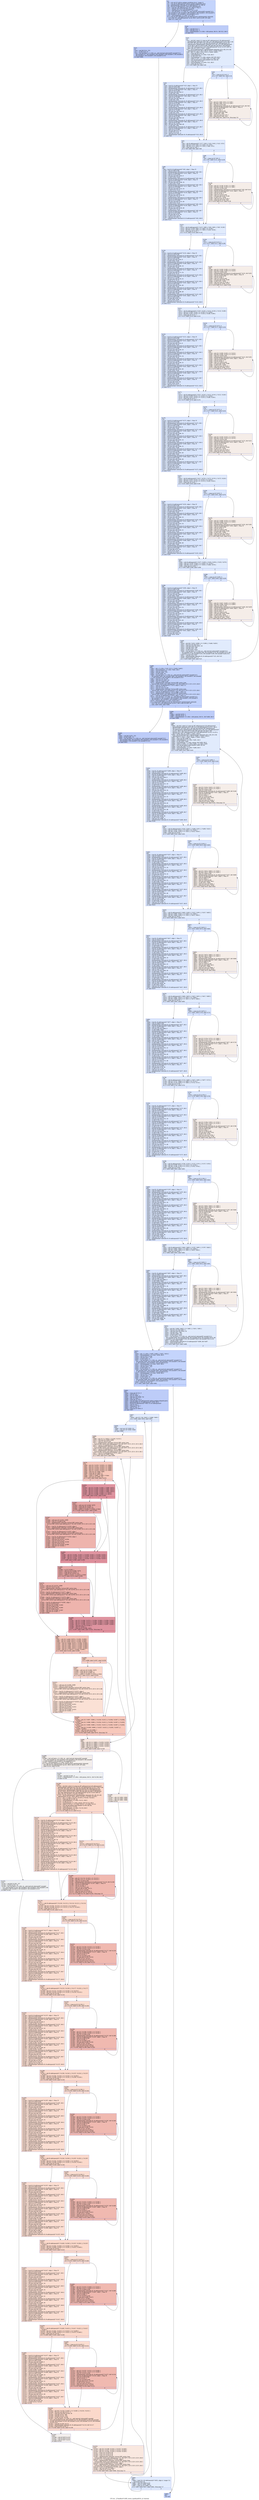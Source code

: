 digraph "CFG for '_Z7boxBlurP15HIP_vector_typeIhLj4EES1_iii' function" {
	label="CFG for '_Z7boxBlurP15HIP_vector_typeIhLj4EES1_iii' function";

	Node0x5d46da0 [shape=record,color="#3d50c3ff", style=filled, fillcolor="#7a9df870",label="{%5:\l  %6 = tail call i32 @llvm.amdgcn.workitem.id.x(), !range !4\l  %7 = tail call i8 addrspace(4)* @llvm.amdgcn.implicitarg.ptr()\l  %8 = getelementptr inbounds i8, i8 addrspace(4)* %7, i64 24\l  %9 = bitcast i8 addrspace(4)* %8 to i64 addrspace(4)*\l  %10 = load i64, i64 addrspace(4)* %9, align 8, !tbaa !5\l  %11 = inttoptr i64 %10 to i8 addrspace(1)*\l  %12 = addrspacecast i8 addrspace(1)* %11 to i8*\l  %13 = tail call fastcc \<2 x i64\> @__ockl_hostcall_internal(i8* noundef %12,\l... i64 noundef 33, i64 noundef 0, i64 noundef 0, i64 noundef 0, i64 noundef 0,\l... i64 noundef 0, i64 noundef 0, i64 noundef 0) #10\l  %14 = extractelement \<2 x i64\> %13, i64 0\l  br i1 icmp eq (i8* addrspacecast (i8 addrspace(4)* getelementptr inbounds\l... ([10 x i8], [10 x i8] addrspace(4)* @.str, i64 0, i64 0) to i8*), i8* null),\l... label %15, label %19\l|{<s0>T|<s1>F}}"];
	Node0x5d46da0:s0 -> Node0x5d489a0;
	Node0x5d46da0:s1 -> Node0x5d49390;
	Node0x5d489a0 [shape=record,color="#3d50c3ff", style=filled, fillcolor="#6a8bef70",label="{%15:\l15:                                               \l  %16 = and i64 %14, -225\l  %17 = or i64 %16, 32\l  %18 = tail call fastcc \<2 x i64\> @__ockl_hostcall_internal(i8* noundef %12,\l... i64 noundef %17, i64 noundef 0, i64 noundef 0, i64 noundef 0, i64 noundef 0,\l... i64 noundef 0, i64 noundef 0, i64 noundef 0) #10\l  br label %460\l}"];
	Node0x5d489a0 -> Node0x5d49730;
	Node0x5d49390 [shape=record,color="#3d50c3ff", style=filled, fillcolor="#6a8bef70",label="{%19:\l19:                                               \l  %20 = and i64 %14, 2\l  %21 = and i64 %14, -3\l  %22 = insertelement \<2 x i64\> \<i64 poison, i64 0\>, i64 %21, i64 0\l  br label %23\l}"];
	Node0x5d49390 -> Node0x5d4a270;
	Node0x5d4a270 [shape=record,color="#3d50c3ff", style=filled, fillcolor="#bbd1f870",label="{%23:\l23:                                               \l  %24 = phi i64 [ select (i1 icmp eq (i8* addrspacecast (i8 addrspace(4)*\l... getelementptr inbounds ([10 x i8], [10 x i8] addrspace(4)* @.str, i64 0, i64\l... 0) to i8*), i8* null), i64 0, i64 add (i64 ptrtoint (i8* addrspacecast (i8\l... addrspace(4)* getelementptr inbounds ([10 x i8], [10 x i8] addrspace(4)*\l... @.str, i64 0, i64 9) to i8*) to i64), i64 add (i64 sub (i64 0, i64 ptrtoint\l... ([10 x i8]* addrspacecast ([10 x i8] addrspace(4)* @.str to [10 x i8]*) to\l... i64)), i64 1))), %19 ], [ %457, %449 ]\l  %25 = phi i8 addrspace(4)* [ getelementptr inbounds ([10 x i8], [10 x i8]\l... addrspace(4)* @.str, i64 0, i64 0), %19 ], [ %458, %449 ]\l  %26 = phi \<2 x i64\> [ %22, %19 ], [ %456, %449 ]\l  %27 = icmp ugt i64 %24, 56\l  %28 = extractelement \<2 x i64\> %26, i64 0\l  %29 = or i64 %28, %20\l  %30 = insertelement \<2 x i64\> poison, i64 %29, i64 0\l  %31 = select i1 %27, \<2 x i64\> %26, \<2 x i64\> %30\l  %32 = tail call i64 @llvm.umin.i64(i64 %24, i64 56)\l  %33 = trunc i64 %32 to i32\l  %34 = extractelement \<2 x i64\> %31, i64 0\l  %35 = icmp ugt i32 %33, 7\l  br i1 %35, label %38, label %36\l|{<s0>T|<s1>F}}"];
	Node0x5d4a270:s0 -> Node0x5d4b2d0;
	Node0x5d4a270:s1 -> Node0x5d4b360;
	Node0x5d4b360 [shape=record,color="#3d50c3ff", style=filled, fillcolor="#aec9fc70",label="{%36:\l36:                                               \l  %37 = icmp eq i32 %33, 0\l  br i1 %37, label %91, label %78\l|{<s0>T|<s1>F}}"];
	Node0x5d4b360:s0 -> Node0x5d4b560;
	Node0x5d4b360:s1 -> Node0x5d4b5b0;
	Node0x5d4b2d0 [shape=record,color="#3d50c3ff", style=filled, fillcolor="#aec9fc70",label="{%38:\l38:                                               \l  %39 = load i8, i8 addrspace(4)* %25, align 1, !tbaa !9\l  %40 = zext i8 %39 to i64\l  %41 = getelementptr inbounds i8, i8 addrspace(4)* %25, i64 1\l  %42 = load i8, i8 addrspace(4)* %41, align 1, !tbaa !9\l  %43 = zext i8 %42 to i64\l  %44 = shl nuw nsw i64 %43, 8\l  %45 = or i64 %44, %40\l  %46 = getelementptr inbounds i8, i8 addrspace(4)* %25, i64 2\l  %47 = load i8, i8 addrspace(4)* %46, align 1, !tbaa !9\l  %48 = zext i8 %47 to i64\l  %49 = shl nuw nsw i64 %48, 16\l  %50 = or i64 %45, %49\l  %51 = getelementptr inbounds i8, i8 addrspace(4)* %25, i64 3\l  %52 = load i8, i8 addrspace(4)* %51, align 1, !tbaa !9\l  %53 = zext i8 %52 to i64\l  %54 = shl nuw nsw i64 %53, 24\l  %55 = or i64 %50, %54\l  %56 = getelementptr inbounds i8, i8 addrspace(4)* %25, i64 4\l  %57 = load i8, i8 addrspace(4)* %56, align 1, !tbaa !9\l  %58 = zext i8 %57 to i64\l  %59 = shl nuw nsw i64 %58, 32\l  %60 = or i64 %55, %59\l  %61 = getelementptr inbounds i8, i8 addrspace(4)* %25, i64 5\l  %62 = load i8, i8 addrspace(4)* %61, align 1, !tbaa !9\l  %63 = zext i8 %62 to i64\l  %64 = shl nuw nsw i64 %63, 40\l  %65 = or i64 %60, %64\l  %66 = getelementptr inbounds i8, i8 addrspace(4)* %25, i64 6\l  %67 = load i8, i8 addrspace(4)* %66, align 1, !tbaa !9\l  %68 = zext i8 %67 to i64\l  %69 = shl nuw nsw i64 %68, 48\l  %70 = or i64 %65, %69\l  %71 = getelementptr inbounds i8, i8 addrspace(4)* %25, i64 7\l  %72 = load i8, i8 addrspace(4)* %71, align 1, !tbaa !9\l  %73 = zext i8 %72 to i64\l  %74 = shl nuw i64 %73, 56\l  %75 = or i64 %70, %74\l  %76 = add nsw i32 %33, -8\l  %77 = getelementptr inbounds i8, i8 addrspace(4)* %25, i64 8\l  br label %91\l}"];
	Node0x5d4b2d0 -> Node0x5d4b560;
	Node0x5d4b5b0 [shape=record,color="#3d50c3ff", style=filled, fillcolor="#e8d6cc70",label="{%78:\l78:                                               \l  %79 = phi i32 [ %89, %78 ], [ 0, %36 ]\l  %80 = phi i64 [ %88, %78 ], [ 0, %36 ]\l  %81 = zext i32 %79 to i64\l  %82 = getelementptr inbounds i8, i8 addrspace(4)* %25, i64 %81\l  %83 = load i8, i8 addrspace(4)* %82, align 1, !tbaa !9\l  %84 = zext i8 %83 to i64\l  %85 = shl i32 %79, 3\l  %86 = zext i32 %85 to i64\l  %87 = shl nuw i64 %84, %86\l  %88 = or i64 %87, %80\l  %89 = add nuw nsw i32 %79, 1\l  %90 = icmp eq i32 %89, %33\l  br i1 %90, label %91, label %78, !llvm.loop !10\l|{<s0>T|<s1>F}}"];
	Node0x5d4b5b0:s0 -> Node0x5d4b560;
	Node0x5d4b5b0:s1 -> Node0x5d4b5b0;
	Node0x5d4b560 [shape=record,color="#3d50c3ff", style=filled, fillcolor="#bbd1f870",label="{%91:\l91:                                               \l  %92 = phi i8 addrspace(4)* [ %77, %38 ], [ %25, %36 ], [ %25, %78 ]\l  %93 = phi i32 [ %76, %38 ], [ 0, %36 ], [ 0, %78 ]\l  %94 = phi i64 [ %75, %38 ], [ 0, %36 ], [ %88, %78 ]\l  %95 = icmp ugt i32 %93, 7\l  br i1 %95, label %98, label %96\l|{<s0>T|<s1>F}}"];
	Node0x5d4b560:s0 -> Node0x5d4e290;
	Node0x5d4b560:s1 -> Node0x5d4e2e0;
	Node0x5d4e2e0 [shape=record,color="#3d50c3ff", style=filled, fillcolor="#aec9fc70",label="{%96:\l96:                                               \l  %97 = icmp eq i32 %93, 0\l  br i1 %97, label %151, label %138\l|{<s0>T|<s1>F}}"];
	Node0x5d4e2e0:s0 -> Node0x5d4e4b0;
	Node0x5d4e2e0:s1 -> Node0x5d4e500;
	Node0x5d4e290 [shape=record,color="#3d50c3ff", style=filled, fillcolor="#aec9fc70",label="{%98:\l98:                                               \l  %99 = load i8, i8 addrspace(4)* %92, align 1, !tbaa !9\l  %100 = zext i8 %99 to i64\l  %101 = getelementptr inbounds i8, i8 addrspace(4)* %92, i64 1\l  %102 = load i8, i8 addrspace(4)* %101, align 1, !tbaa !9\l  %103 = zext i8 %102 to i64\l  %104 = shl nuw nsw i64 %103, 8\l  %105 = or i64 %104, %100\l  %106 = getelementptr inbounds i8, i8 addrspace(4)* %92, i64 2\l  %107 = load i8, i8 addrspace(4)* %106, align 1, !tbaa !9\l  %108 = zext i8 %107 to i64\l  %109 = shl nuw nsw i64 %108, 16\l  %110 = or i64 %105, %109\l  %111 = getelementptr inbounds i8, i8 addrspace(4)* %92, i64 3\l  %112 = load i8, i8 addrspace(4)* %111, align 1, !tbaa !9\l  %113 = zext i8 %112 to i64\l  %114 = shl nuw nsw i64 %113, 24\l  %115 = or i64 %110, %114\l  %116 = getelementptr inbounds i8, i8 addrspace(4)* %92, i64 4\l  %117 = load i8, i8 addrspace(4)* %116, align 1, !tbaa !9\l  %118 = zext i8 %117 to i64\l  %119 = shl nuw nsw i64 %118, 32\l  %120 = or i64 %115, %119\l  %121 = getelementptr inbounds i8, i8 addrspace(4)* %92, i64 5\l  %122 = load i8, i8 addrspace(4)* %121, align 1, !tbaa !9\l  %123 = zext i8 %122 to i64\l  %124 = shl nuw nsw i64 %123, 40\l  %125 = or i64 %120, %124\l  %126 = getelementptr inbounds i8, i8 addrspace(4)* %92, i64 6\l  %127 = load i8, i8 addrspace(4)* %126, align 1, !tbaa !9\l  %128 = zext i8 %127 to i64\l  %129 = shl nuw nsw i64 %128, 48\l  %130 = or i64 %125, %129\l  %131 = getelementptr inbounds i8, i8 addrspace(4)* %92, i64 7\l  %132 = load i8, i8 addrspace(4)* %131, align 1, !tbaa !9\l  %133 = zext i8 %132 to i64\l  %134 = shl nuw i64 %133, 56\l  %135 = or i64 %130, %134\l  %136 = add nsw i32 %93, -8\l  %137 = getelementptr inbounds i8, i8 addrspace(4)* %92, i64 8\l  br label %151\l}"];
	Node0x5d4e290 -> Node0x5d4e4b0;
	Node0x5d4e500 [shape=record,color="#3d50c3ff", style=filled, fillcolor="#e8d6cc70",label="{%138:\l138:                                              \l  %139 = phi i32 [ %149, %138 ], [ 0, %96 ]\l  %140 = phi i64 [ %148, %138 ], [ 0, %96 ]\l  %141 = zext i32 %139 to i64\l  %142 = getelementptr inbounds i8, i8 addrspace(4)* %92, i64 %141\l  %143 = load i8, i8 addrspace(4)* %142, align 1, !tbaa !9\l  %144 = zext i8 %143 to i64\l  %145 = shl i32 %139, 3\l  %146 = zext i32 %145 to i64\l  %147 = shl nuw i64 %144, %146\l  %148 = or i64 %147, %140\l  %149 = add nuw nsw i32 %139, 1\l  %150 = icmp eq i32 %149, %93\l  br i1 %150, label %151, label %138\l|{<s0>T|<s1>F}}"];
	Node0x5d4e500:s0 -> Node0x5d4e4b0;
	Node0x5d4e500:s1 -> Node0x5d4e500;
	Node0x5d4e4b0 [shape=record,color="#3d50c3ff", style=filled, fillcolor="#bbd1f870",label="{%151:\l151:                                              \l  %152 = phi i8 addrspace(4)* [ %137, %98 ], [ %92, %96 ], [ %92, %138 ]\l  %153 = phi i32 [ %136, %98 ], [ 0, %96 ], [ 0, %138 ]\l  %154 = phi i64 [ %135, %98 ], [ 0, %96 ], [ %148, %138 ]\l  %155 = icmp ugt i32 %153, 7\l  br i1 %155, label %158, label %156\l|{<s0>T|<s1>F}}"];
	Node0x5d4e4b0:s0 -> Node0x5d509d0;
	Node0x5d4e4b0:s1 -> Node0x5d50a20;
	Node0x5d50a20 [shape=record,color="#3d50c3ff", style=filled, fillcolor="#aec9fc70",label="{%156:\l156:                                              \l  %157 = icmp eq i32 %153, 0\l  br i1 %157, label %211, label %198\l|{<s0>T|<s1>F}}"];
	Node0x5d50a20:s0 -> Node0x5d50bb0;
	Node0x5d50a20:s1 -> Node0x5d50c00;
	Node0x5d509d0 [shape=record,color="#3d50c3ff", style=filled, fillcolor="#aec9fc70",label="{%158:\l158:                                              \l  %159 = load i8, i8 addrspace(4)* %152, align 1, !tbaa !9\l  %160 = zext i8 %159 to i64\l  %161 = getelementptr inbounds i8, i8 addrspace(4)* %152, i64 1\l  %162 = load i8, i8 addrspace(4)* %161, align 1, !tbaa !9\l  %163 = zext i8 %162 to i64\l  %164 = shl nuw nsw i64 %163, 8\l  %165 = or i64 %164, %160\l  %166 = getelementptr inbounds i8, i8 addrspace(4)* %152, i64 2\l  %167 = load i8, i8 addrspace(4)* %166, align 1, !tbaa !9\l  %168 = zext i8 %167 to i64\l  %169 = shl nuw nsw i64 %168, 16\l  %170 = or i64 %165, %169\l  %171 = getelementptr inbounds i8, i8 addrspace(4)* %152, i64 3\l  %172 = load i8, i8 addrspace(4)* %171, align 1, !tbaa !9\l  %173 = zext i8 %172 to i64\l  %174 = shl nuw nsw i64 %173, 24\l  %175 = or i64 %170, %174\l  %176 = getelementptr inbounds i8, i8 addrspace(4)* %152, i64 4\l  %177 = load i8, i8 addrspace(4)* %176, align 1, !tbaa !9\l  %178 = zext i8 %177 to i64\l  %179 = shl nuw nsw i64 %178, 32\l  %180 = or i64 %175, %179\l  %181 = getelementptr inbounds i8, i8 addrspace(4)* %152, i64 5\l  %182 = load i8, i8 addrspace(4)* %181, align 1, !tbaa !9\l  %183 = zext i8 %182 to i64\l  %184 = shl nuw nsw i64 %183, 40\l  %185 = or i64 %180, %184\l  %186 = getelementptr inbounds i8, i8 addrspace(4)* %152, i64 6\l  %187 = load i8, i8 addrspace(4)* %186, align 1, !tbaa !9\l  %188 = zext i8 %187 to i64\l  %189 = shl nuw nsw i64 %188, 48\l  %190 = or i64 %185, %189\l  %191 = getelementptr inbounds i8, i8 addrspace(4)* %152, i64 7\l  %192 = load i8, i8 addrspace(4)* %191, align 1, !tbaa !9\l  %193 = zext i8 %192 to i64\l  %194 = shl nuw i64 %193, 56\l  %195 = or i64 %190, %194\l  %196 = add nsw i32 %153, -8\l  %197 = getelementptr inbounds i8, i8 addrspace(4)* %152, i64 8\l  br label %211\l}"];
	Node0x5d509d0 -> Node0x5d50bb0;
	Node0x5d50c00 [shape=record,color="#3d50c3ff", style=filled, fillcolor="#e8d6cc70",label="{%198:\l198:                                              \l  %199 = phi i32 [ %209, %198 ], [ 0, %156 ]\l  %200 = phi i64 [ %208, %198 ], [ 0, %156 ]\l  %201 = zext i32 %199 to i64\l  %202 = getelementptr inbounds i8, i8 addrspace(4)* %152, i64 %201\l  %203 = load i8, i8 addrspace(4)* %202, align 1, !tbaa !9\l  %204 = zext i8 %203 to i64\l  %205 = shl i32 %199, 3\l  %206 = zext i32 %205 to i64\l  %207 = shl nuw i64 %204, %206\l  %208 = or i64 %207, %200\l  %209 = add nuw nsw i32 %199, 1\l  %210 = icmp eq i32 %209, %153\l  br i1 %210, label %211, label %198\l|{<s0>T|<s1>F}}"];
	Node0x5d50c00:s0 -> Node0x5d50bb0;
	Node0x5d50c00:s1 -> Node0x5d50c00;
	Node0x5d50bb0 [shape=record,color="#3d50c3ff", style=filled, fillcolor="#bbd1f870",label="{%211:\l211:                                              \l  %212 = phi i8 addrspace(4)* [ %197, %158 ], [ %152, %156 ], [ %152, %198 ]\l  %213 = phi i32 [ %196, %158 ], [ 0, %156 ], [ 0, %198 ]\l  %214 = phi i64 [ %195, %158 ], [ 0, %156 ], [ %208, %198 ]\l  %215 = icmp ugt i32 %213, 7\l  br i1 %215, label %218, label %216\l|{<s0>T|<s1>F}}"];
	Node0x5d50bb0:s0 -> Node0x5d52c50;
	Node0x5d50bb0:s1 -> Node0x5d52ca0;
	Node0x5d52ca0 [shape=record,color="#3d50c3ff", style=filled, fillcolor="#aec9fc70",label="{%216:\l216:                                              \l  %217 = icmp eq i32 %213, 0\l  br i1 %217, label %271, label %258\l|{<s0>T|<s1>F}}"];
	Node0x5d52ca0:s0 -> Node0x5d52e30;
	Node0x5d52ca0:s1 -> Node0x5d52e80;
	Node0x5d52c50 [shape=record,color="#3d50c3ff", style=filled, fillcolor="#aec9fc70",label="{%218:\l218:                                              \l  %219 = load i8, i8 addrspace(4)* %212, align 1, !tbaa !9\l  %220 = zext i8 %219 to i64\l  %221 = getelementptr inbounds i8, i8 addrspace(4)* %212, i64 1\l  %222 = load i8, i8 addrspace(4)* %221, align 1, !tbaa !9\l  %223 = zext i8 %222 to i64\l  %224 = shl nuw nsw i64 %223, 8\l  %225 = or i64 %224, %220\l  %226 = getelementptr inbounds i8, i8 addrspace(4)* %212, i64 2\l  %227 = load i8, i8 addrspace(4)* %226, align 1, !tbaa !9\l  %228 = zext i8 %227 to i64\l  %229 = shl nuw nsw i64 %228, 16\l  %230 = or i64 %225, %229\l  %231 = getelementptr inbounds i8, i8 addrspace(4)* %212, i64 3\l  %232 = load i8, i8 addrspace(4)* %231, align 1, !tbaa !9\l  %233 = zext i8 %232 to i64\l  %234 = shl nuw nsw i64 %233, 24\l  %235 = or i64 %230, %234\l  %236 = getelementptr inbounds i8, i8 addrspace(4)* %212, i64 4\l  %237 = load i8, i8 addrspace(4)* %236, align 1, !tbaa !9\l  %238 = zext i8 %237 to i64\l  %239 = shl nuw nsw i64 %238, 32\l  %240 = or i64 %235, %239\l  %241 = getelementptr inbounds i8, i8 addrspace(4)* %212, i64 5\l  %242 = load i8, i8 addrspace(4)* %241, align 1, !tbaa !9\l  %243 = zext i8 %242 to i64\l  %244 = shl nuw nsw i64 %243, 40\l  %245 = or i64 %240, %244\l  %246 = getelementptr inbounds i8, i8 addrspace(4)* %212, i64 6\l  %247 = load i8, i8 addrspace(4)* %246, align 1, !tbaa !9\l  %248 = zext i8 %247 to i64\l  %249 = shl nuw nsw i64 %248, 48\l  %250 = or i64 %245, %249\l  %251 = getelementptr inbounds i8, i8 addrspace(4)* %212, i64 7\l  %252 = load i8, i8 addrspace(4)* %251, align 1, !tbaa !9\l  %253 = zext i8 %252 to i64\l  %254 = shl nuw i64 %253, 56\l  %255 = or i64 %250, %254\l  %256 = add nsw i32 %213, -8\l  %257 = getelementptr inbounds i8, i8 addrspace(4)* %212, i64 8\l  br label %271\l}"];
	Node0x5d52c50 -> Node0x5d52e30;
	Node0x5d52e80 [shape=record,color="#3d50c3ff", style=filled, fillcolor="#e8d6cc70",label="{%258:\l258:                                              \l  %259 = phi i32 [ %269, %258 ], [ 0, %216 ]\l  %260 = phi i64 [ %268, %258 ], [ 0, %216 ]\l  %261 = zext i32 %259 to i64\l  %262 = getelementptr inbounds i8, i8 addrspace(4)* %212, i64 %261\l  %263 = load i8, i8 addrspace(4)* %262, align 1, !tbaa !9\l  %264 = zext i8 %263 to i64\l  %265 = shl i32 %259, 3\l  %266 = zext i32 %265 to i64\l  %267 = shl nuw i64 %264, %266\l  %268 = or i64 %267, %260\l  %269 = add nuw nsw i32 %259, 1\l  %270 = icmp eq i32 %269, %213\l  br i1 %270, label %271, label %258\l|{<s0>T|<s1>F}}"];
	Node0x5d52e80:s0 -> Node0x5d52e30;
	Node0x5d52e80:s1 -> Node0x5d52e80;
	Node0x5d52e30 [shape=record,color="#3d50c3ff", style=filled, fillcolor="#bbd1f870",label="{%271:\l271:                                              \l  %272 = phi i8 addrspace(4)* [ %257, %218 ], [ %212, %216 ], [ %212, %258 ]\l  %273 = phi i32 [ %256, %218 ], [ 0, %216 ], [ 0, %258 ]\l  %274 = phi i64 [ %255, %218 ], [ 0, %216 ], [ %268, %258 ]\l  %275 = icmp ugt i32 %273, 7\l  br i1 %275, label %278, label %276\l|{<s0>T|<s1>F}}"];
	Node0x5d52e30:s0 -> Node0x5d556c0;
	Node0x5d52e30:s1 -> Node0x5d55710;
	Node0x5d55710 [shape=record,color="#3d50c3ff", style=filled, fillcolor="#aec9fc70",label="{%276:\l276:                                              \l  %277 = icmp eq i32 %273, 0\l  br i1 %277, label %331, label %318\l|{<s0>T|<s1>F}}"];
	Node0x5d55710:s0 -> Node0x5d558a0;
	Node0x5d55710:s1 -> Node0x5d558f0;
	Node0x5d556c0 [shape=record,color="#3d50c3ff", style=filled, fillcolor="#aec9fc70",label="{%278:\l278:                                              \l  %279 = load i8, i8 addrspace(4)* %272, align 1, !tbaa !9\l  %280 = zext i8 %279 to i64\l  %281 = getelementptr inbounds i8, i8 addrspace(4)* %272, i64 1\l  %282 = load i8, i8 addrspace(4)* %281, align 1, !tbaa !9\l  %283 = zext i8 %282 to i64\l  %284 = shl nuw nsw i64 %283, 8\l  %285 = or i64 %284, %280\l  %286 = getelementptr inbounds i8, i8 addrspace(4)* %272, i64 2\l  %287 = load i8, i8 addrspace(4)* %286, align 1, !tbaa !9\l  %288 = zext i8 %287 to i64\l  %289 = shl nuw nsw i64 %288, 16\l  %290 = or i64 %285, %289\l  %291 = getelementptr inbounds i8, i8 addrspace(4)* %272, i64 3\l  %292 = load i8, i8 addrspace(4)* %291, align 1, !tbaa !9\l  %293 = zext i8 %292 to i64\l  %294 = shl nuw nsw i64 %293, 24\l  %295 = or i64 %290, %294\l  %296 = getelementptr inbounds i8, i8 addrspace(4)* %272, i64 4\l  %297 = load i8, i8 addrspace(4)* %296, align 1, !tbaa !9\l  %298 = zext i8 %297 to i64\l  %299 = shl nuw nsw i64 %298, 32\l  %300 = or i64 %295, %299\l  %301 = getelementptr inbounds i8, i8 addrspace(4)* %272, i64 5\l  %302 = load i8, i8 addrspace(4)* %301, align 1, !tbaa !9\l  %303 = zext i8 %302 to i64\l  %304 = shl nuw nsw i64 %303, 40\l  %305 = or i64 %300, %304\l  %306 = getelementptr inbounds i8, i8 addrspace(4)* %272, i64 6\l  %307 = load i8, i8 addrspace(4)* %306, align 1, !tbaa !9\l  %308 = zext i8 %307 to i64\l  %309 = shl nuw nsw i64 %308, 48\l  %310 = or i64 %305, %309\l  %311 = getelementptr inbounds i8, i8 addrspace(4)* %272, i64 7\l  %312 = load i8, i8 addrspace(4)* %311, align 1, !tbaa !9\l  %313 = zext i8 %312 to i64\l  %314 = shl nuw i64 %313, 56\l  %315 = or i64 %310, %314\l  %316 = add nsw i32 %273, -8\l  %317 = getelementptr inbounds i8, i8 addrspace(4)* %272, i64 8\l  br label %331\l}"];
	Node0x5d556c0 -> Node0x5d558a0;
	Node0x5d558f0 [shape=record,color="#3d50c3ff", style=filled, fillcolor="#e8d6cc70",label="{%318:\l318:                                              \l  %319 = phi i32 [ %329, %318 ], [ 0, %276 ]\l  %320 = phi i64 [ %328, %318 ], [ 0, %276 ]\l  %321 = zext i32 %319 to i64\l  %322 = getelementptr inbounds i8, i8 addrspace(4)* %272, i64 %321\l  %323 = load i8, i8 addrspace(4)* %322, align 1, !tbaa !9\l  %324 = zext i8 %323 to i64\l  %325 = shl i32 %319, 3\l  %326 = zext i32 %325 to i64\l  %327 = shl nuw i64 %324, %326\l  %328 = or i64 %327, %320\l  %329 = add nuw nsw i32 %319, 1\l  %330 = icmp eq i32 %329, %273\l  br i1 %330, label %331, label %318\l|{<s0>T|<s1>F}}"];
	Node0x5d558f0:s0 -> Node0x5d558a0;
	Node0x5d558f0:s1 -> Node0x5d558f0;
	Node0x5d558a0 [shape=record,color="#3d50c3ff", style=filled, fillcolor="#bbd1f870",label="{%331:\l331:                                              \l  %332 = phi i8 addrspace(4)* [ %317, %278 ], [ %272, %276 ], [ %272, %318 ]\l  %333 = phi i32 [ %316, %278 ], [ 0, %276 ], [ 0, %318 ]\l  %334 = phi i64 [ %315, %278 ], [ 0, %276 ], [ %328, %318 ]\l  %335 = icmp ugt i32 %333, 7\l  br i1 %335, label %338, label %336\l|{<s0>T|<s1>F}}"];
	Node0x5d558a0:s0 -> Node0x5d478a0;
	Node0x5d558a0:s1 -> Node0x5d478f0;
	Node0x5d478f0 [shape=record,color="#3d50c3ff", style=filled, fillcolor="#aec9fc70",label="{%336:\l336:                                              \l  %337 = icmp eq i32 %333, 0\l  br i1 %337, label %391, label %378\l|{<s0>T|<s1>F}}"];
	Node0x5d478f0:s0 -> Node0x5d47a80;
	Node0x5d478f0:s1 -> Node0x5d47ad0;
	Node0x5d478a0 [shape=record,color="#3d50c3ff", style=filled, fillcolor="#aec9fc70",label="{%338:\l338:                                              \l  %339 = load i8, i8 addrspace(4)* %332, align 1, !tbaa !9\l  %340 = zext i8 %339 to i64\l  %341 = getelementptr inbounds i8, i8 addrspace(4)* %332, i64 1\l  %342 = load i8, i8 addrspace(4)* %341, align 1, !tbaa !9\l  %343 = zext i8 %342 to i64\l  %344 = shl nuw nsw i64 %343, 8\l  %345 = or i64 %344, %340\l  %346 = getelementptr inbounds i8, i8 addrspace(4)* %332, i64 2\l  %347 = load i8, i8 addrspace(4)* %346, align 1, !tbaa !9\l  %348 = zext i8 %347 to i64\l  %349 = shl nuw nsw i64 %348, 16\l  %350 = or i64 %345, %349\l  %351 = getelementptr inbounds i8, i8 addrspace(4)* %332, i64 3\l  %352 = load i8, i8 addrspace(4)* %351, align 1, !tbaa !9\l  %353 = zext i8 %352 to i64\l  %354 = shl nuw nsw i64 %353, 24\l  %355 = or i64 %350, %354\l  %356 = getelementptr inbounds i8, i8 addrspace(4)* %332, i64 4\l  %357 = load i8, i8 addrspace(4)* %356, align 1, !tbaa !9\l  %358 = zext i8 %357 to i64\l  %359 = shl nuw nsw i64 %358, 32\l  %360 = or i64 %355, %359\l  %361 = getelementptr inbounds i8, i8 addrspace(4)* %332, i64 5\l  %362 = load i8, i8 addrspace(4)* %361, align 1, !tbaa !9\l  %363 = zext i8 %362 to i64\l  %364 = shl nuw nsw i64 %363, 40\l  %365 = or i64 %360, %364\l  %366 = getelementptr inbounds i8, i8 addrspace(4)* %332, i64 6\l  %367 = load i8, i8 addrspace(4)* %366, align 1, !tbaa !9\l  %368 = zext i8 %367 to i64\l  %369 = shl nuw nsw i64 %368, 48\l  %370 = or i64 %365, %369\l  %371 = getelementptr inbounds i8, i8 addrspace(4)* %332, i64 7\l  %372 = load i8, i8 addrspace(4)* %371, align 1, !tbaa !9\l  %373 = zext i8 %372 to i64\l  %374 = shl nuw i64 %373, 56\l  %375 = or i64 %370, %374\l  %376 = add nsw i32 %333, -8\l  %377 = getelementptr inbounds i8, i8 addrspace(4)* %332, i64 8\l  br label %391\l}"];
	Node0x5d478a0 -> Node0x5d47a80;
	Node0x5d47ad0 [shape=record,color="#3d50c3ff", style=filled, fillcolor="#e8d6cc70",label="{%378:\l378:                                              \l  %379 = phi i32 [ %389, %378 ], [ 0, %336 ]\l  %380 = phi i64 [ %388, %378 ], [ 0, %336 ]\l  %381 = zext i32 %379 to i64\l  %382 = getelementptr inbounds i8, i8 addrspace(4)* %332, i64 %381\l  %383 = load i8, i8 addrspace(4)* %382, align 1, !tbaa !9\l  %384 = zext i8 %383 to i64\l  %385 = shl i32 %379, 3\l  %386 = zext i32 %385 to i64\l  %387 = shl nuw i64 %384, %386\l  %388 = or i64 %387, %380\l  %389 = add nuw nsw i32 %379, 1\l  %390 = icmp eq i32 %389, %333\l  br i1 %390, label %391, label %378\l|{<s0>T|<s1>F}}"];
	Node0x5d47ad0:s0 -> Node0x5d47a80;
	Node0x5d47ad0:s1 -> Node0x5d47ad0;
	Node0x5d47a80 [shape=record,color="#3d50c3ff", style=filled, fillcolor="#bbd1f870",label="{%391:\l391:                                              \l  %392 = phi i8 addrspace(4)* [ %377, %338 ], [ %332, %336 ], [ %332, %378 ]\l  %393 = phi i32 [ %376, %338 ], [ 0, %336 ], [ 0, %378 ]\l  %394 = phi i64 [ %375, %338 ], [ 0, %336 ], [ %388, %378 ]\l  %395 = icmp ugt i32 %393, 7\l  br i1 %395, label %398, label %396\l|{<s0>T|<s1>F}}"];
	Node0x5d47a80:s0 -> Node0x5d5aba0;
	Node0x5d47a80:s1 -> Node0x5d5abf0;
	Node0x5d5abf0 [shape=record,color="#3d50c3ff", style=filled, fillcolor="#aec9fc70",label="{%396:\l396:                                              \l  %397 = icmp eq i32 %393, 0\l  br i1 %397, label %449, label %436\l|{<s0>T|<s1>F}}"];
	Node0x5d5abf0:s0 -> Node0x5d4a6f0;
	Node0x5d5abf0:s1 -> Node0x5d5ad80;
	Node0x5d5aba0 [shape=record,color="#3d50c3ff", style=filled, fillcolor="#aec9fc70",label="{%398:\l398:                                              \l  %399 = load i8, i8 addrspace(4)* %392, align 1, !tbaa !9\l  %400 = zext i8 %399 to i64\l  %401 = getelementptr inbounds i8, i8 addrspace(4)* %392, i64 1\l  %402 = load i8, i8 addrspace(4)* %401, align 1, !tbaa !9\l  %403 = zext i8 %402 to i64\l  %404 = shl nuw nsw i64 %403, 8\l  %405 = or i64 %404, %400\l  %406 = getelementptr inbounds i8, i8 addrspace(4)* %392, i64 2\l  %407 = load i8, i8 addrspace(4)* %406, align 1, !tbaa !9\l  %408 = zext i8 %407 to i64\l  %409 = shl nuw nsw i64 %408, 16\l  %410 = or i64 %405, %409\l  %411 = getelementptr inbounds i8, i8 addrspace(4)* %392, i64 3\l  %412 = load i8, i8 addrspace(4)* %411, align 1, !tbaa !9\l  %413 = zext i8 %412 to i64\l  %414 = shl nuw nsw i64 %413, 24\l  %415 = or i64 %410, %414\l  %416 = getelementptr inbounds i8, i8 addrspace(4)* %392, i64 4\l  %417 = load i8, i8 addrspace(4)* %416, align 1, !tbaa !9\l  %418 = zext i8 %417 to i64\l  %419 = shl nuw nsw i64 %418, 32\l  %420 = or i64 %415, %419\l  %421 = getelementptr inbounds i8, i8 addrspace(4)* %392, i64 5\l  %422 = load i8, i8 addrspace(4)* %421, align 1, !tbaa !9\l  %423 = zext i8 %422 to i64\l  %424 = shl nuw nsw i64 %423, 40\l  %425 = or i64 %420, %424\l  %426 = getelementptr inbounds i8, i8 addrspace(4)* %392, i64 6\l  %427 = load i8, i8 addrspace(4)* %426, align 1, !tbaa !9\l  %428 = zext i8 %427 to i64\l  %429 = shl nuw nsw i64 %428, 48\l  %430 = or i64 %425, %429\l  %431 = getelementptr inbounds i8, i8 addrspace(4)* %392, i64 7\l  %432 = load i8, i8 addrspace(4)* %431, align 1, !tbaa !9\l  %433 = zext i8 %432 to i64\l  %434 = shl nuw i64 %433, 56\l  %435 = or i64 %430, %434\l  br label %449\l}"];
	Node0x5d5aba0 -> Node0x5d4a6f0;
	Node0x5d5ad80 [shape=record,color="#3d50c3ff", style=filled, fillcolor="#e8d6cc70",label="{%436:\l436:                                              \l  %437 = phi i32 [ %447, %436 ], [ 0, %396 ]\l  %438 = phi i64 [ %446, %436 ], [ 0, %396 ]\l  %439 = zext i32 %437 to i64\l  %440 = getelementptr inbounds i8, i8 addrspace(4)* %392, i64 %439\l  %441 = load i8, i8 addrspace(4)* %440, align 1, !tbaa !9\l  %442 = zext i8 %441 to i64\l  %443 = shl i32 %437, 3\l  %444 = zext i32 %443 to i64\l  %445 = shl nuw i64 %442, %444\l  %446 = or i64 %445, %438\l  %447 = add nuw nsw i32 %437, 1\l  %448 = icmp eq i32 %447, %393\l  br i1 %448, label %449, label %436\l|{<s0>T|<s1>F}}"];
	Node0x5d5ad80:s0 -> Node0x5d4a6f0;
	Node0x5d5ad80:s1 -> Node0x5d5ad80;
	Node0x5d4a6f0 [shape=record,color="#3d50c3ff", style=filled, fillcolor="#bbd1f870",label="{%449:\l449:                                              \l  %450 = phi i64 [ %435, %398 ], [ 0, %396 ], [ %446, %436 ]\l  %451 = shl nuw nsw i64 %32, 2\l  %452 = add nuw nsw i64 %451, 28\l  %453 = and i64 %452, 480\l  %454 = and i64 %34, -225\l  %455 = or i64 %454, %453\l  %456 = tail call fastcc \<2 x i64\> @__ockl_hostcall_internal(i8* noundef %12,\l... i64 noundef %455, i64 noundef %94, i64 noundef %154, i64 noundef %214, i64\l... noundef %274, i64 noundef %334, i64 noundef %394, i64 noundef %450) #10\l  %457 = sub i64 %24, %32\l  %458 = getelementptr inbounds i8, i8 addrspace(4)* %25, i64 %32\l  %459 = icmp eq i64 %457, 0\l  br i1 %459, label %460, label %23\l|{<s0>T|<s1>F}}"];
	Node0x5d4a6f0:s0 -> Node0x5d49730;
	Node0x5d4a6f0:s1 -> Node0x5d4a270;
	Node0x5d49730 [shape=record,color="#3d50c3ff", style=filled, fillcolor="#7a9df870",label="{%460:\l460:                                              \l  %461 = phi \<2 x i64\> [ %18, %15 ], [ %456, %449 ]\l  %462 = extractelement \<2 x i64\> %461, i64 0\l  %463 = zext i32 %6 to i64\l  %464 = and i64 %462, -227\l  %465 = or i64 %464, 34\l  %466 = tail call fastcc \<2 x i64\> @__ockl_hostcall_internal(i8* noundef %12,\l... i64 noundef %465, i64 noundef %463, i64 noundef 0, i64 noundef 0, i64 noundef\l... 0, i64 noundef 0, i64 noundef 0, i64 noundef 0) #10\l  %467 = mul nsw i32 %3, 69\l  %468 = add nsw i32 %467, 45\l  %469 = sext i32 %468 to i64\l  %470 = getelementptr inbounds %struct.HIP_vector_type,\l... %struct.HIP_vector_type addrspace(1)* %0, i64 %469, i32 0, i32 0, i32 0, i64 0\l  %471 = load i8, i8 addrspace(1)* %470, align 4, !tbaa !12\l  %472 = add nsw i32 %3, 7\l  %473 = sext i32 %472 to i64\l  %474 = getelementptr inbounds %struct.HIP_vector_type,\l... %struct.HIP_vector_type addrspace(1)* %0, i64 %473, i32 0, i32 0, i32 0, i64 1\l  %475 = load i8, i8 addrspace(1)* %474, align 1, !tbaa !12\l  %476 = getelementptr inbounds %struct.HIP_vector_type,\l... %struct.HIP_vector_type addrspace(1)* %0, i64 %473, i32 0, i32 0, i32 0, i64 2\l  %477 = load i8, i8 addrspace(1)* %476, align 2, !tbaa !12\l  %478 = tail call fastcc \<2 x i64\> @__ockl_hostcall_internal(i8* noundef %12,\l... i64 noundef 33, i64 noundef 0, i64 noundef 0, i64 noundef 0, i64 noundef 0,\l... i64 noundef 0, i64 noundef 0, i64 noundef 0) #10\l  %479 = extractelement \<2 x i64\> %478, i64 0\l  br i1 icmp eq (i8* addrspacecast (i8 addrspace(4)* getelementptr inbounds\l... ([35 x i8], [35 x i8] addrspace(4)* @.str.1, i64 0, i64 0) to i8*), i8*\l... null), label %480, label %484\l|{<s0>T|<s1>F}}"];
	Node0x5d49730:s0 -> Node0x5d5ebb0;
	Node0x5d49730:s1 -> Node0x5d5ec00;
	Node0x5d5ebb0 [shape=record,color="#3d50c3ff", style=filled, fillcolor="#6a8bef70",label="{%480:\l480:                                              \l  %481 = and i64 %479, -225\l  %482 = or i64 %481, 32\l  %483 = tail call fastcc \<2 x i64\> @__ockl_hostcall_internal(i8* noundef %12,\l... i64 noundef %482, i64 noundef 0, i64 noundef 0, i64 noundef 0, i64 noundef 0,\l... i64 noundef 0, i64 noundef 0, i64 noundef 0) #10\l  br label %925\l}"];
	Node0x5d5ebb0 -> Node0x5d5ee70;
	Node0x5d5ec00 [shape=record,color="#3d50c3ff", style=filled, fillcolor="#6a8bef70",label="{%484:\l484:                                              \l  %485 = and i64 %479, 2\l  %486 = and i64 %479, -3\l  %487 = insertelement \<2 x i64\> \<i64 poison, i64 0\>, i64 %486, i64 0\l  br label %488\l}"];
	Node0x5d5ec00 -> Node0x5d5ef30;
	Node0x5d5ef30 [shape=record,color="#3d50c3ff", style=filled, fillcolor="#bbd1f870",label="{%488:\l488:                                              \l  %489 = phi i64 [ select (i1 icmp eq (i8* addrspacecast (i8 addrspace(4)*\l... getelementptr inbounds ([35 x i8], [35 x i8] addrspace(4)* @.str.1, i64 0,\l... i64 0) to i8*), i8* null), i64 0, i64 add (i64 ptrtoint (i8* addrspacecast\l... (i8 addrspace(4)* getelementptr inbounds ([35 x i8], [35 x i8] addrspace(4)*\l... @.str.1, i64 0, i64 34) to i8*) to i64), i64 add (i64 sub (i64 0, i64\l... ptrtoint ([35 x i8]* addrspacecast ([35 x i8] addrspace(4)* @.str.1 to [35 x\l... i8]*) to i64)), i64 1))), %484 ], [ %922, %914 ]\l  %490 = phi i8 addrspace(4)* [ getelementptr inbounds ([35 x i8], [35 x i8]\l... addrspace(4)* @.str.1, i64 0, i64 0), %484 ], [ %923, %914 ]\l  %491 = phi \<2 x i64\> [ %487, %484 ], [ %921, %914 ]\l  %492 = icmp ugt i64 %489, 56\l  %493 = extractelement \<2 x i64\> %491, i64 0\l  %494 = or i64 %493, %485\l  %495 = insertelement \<2 x i64\> poison, i64 %494, i64 0\l  %496 = select i1 %492, \<2 x i64\> %491, \<2 x i64\> %495\l  %497 = tail call i64 @llvm.umin.i64(i64 %489, i64 56)\l  %498 = trunc i64 %497 to i32\l  %499 = extractelement \<2 x i64\> %496, i64 0\l  %500 = icmp ugt i32 %498, 7\l  br i1 %500, label %503, label %501\l|{<s0>T|<s1>F}}"];
	Node0x5d5ef30:s0 -> Node0x5d5ffd0;
	Node0x5d5ef30:s1 -> Node0x5d60060;
	Node0x5d60060 [shape=record,color="#3d50c3ff", style=filled, fillcolor="#aec9fc70",label="{%501:\l501:                                              \l  %502 = icmp eq i32 %498, 0\l  br i1 %502, label %556, label %543\l|{<s0>T|<s1>F}}"];
	Node0x5d60060:s0 -> Node0x5d60230;
	Node0x5d60060:s1 -> Node0x5d60280;
	Node0x5d5ffd0 [shape=record,color="#3d50c3ff", style=filled, fillcolor="#aec9fc70",label="{%503:\l503:                                              \l  %504 = load i8, i8 addrspace(4)* %490, align 1, !tbaa !9\l  %505 = zext i8 %504 to i64\l  %506 = getelementptr inbounds i8, i8 addrspace(4)* %490, i64 1\l  %507 = load i8, i8 addrspace(4)* %506, align 1, !tbaa !9\l  %508 = zext i8 %507 to i64\l  %509 = shl nuw nsw i64 %508, 8\l  %510 = or i64 %509, %505\l  %511 = getelementptr inbounds i8, i8 addrspace(4)* %490, i64 2\l  %512 = load i8, i8 addrspace(4)* %511, align 1, !tbaa !9\l  %513 = zext i8 %512 to i64\l  %514 = shl nuw nsw i64 %513, 16\l  %515 = or i64 %510, %514\l  %516 = getelementptr inbounds i8, i8 addrspace(4)* %490, i64 3\l  %517 = load i8, i8 addrspace(4)* %516, align 1, !tbaa !9\l  %518 = zext i8 %517 to i64\l  %519 = shl nuw nsw i64 %518, 24\l  %520 = or i64 %515, %519\l  %521 = getelementptr inbounds i8, i8 addrspace(4)* %490, i64 4\l  %522 = load i8, i8 addrspace(4)* %521, align 1, !tbaa !9\l  %523 = zext i8 %522 to i64\l  %524 = shl nuw nsw i64 %523, 32\l  %525 = or i64 %520, %524\l  %526 = getelementptr inbounds i8, i8 addrspace(4)* %490, i64 5\l  %527 = load i8, i8 addrspace(4)* %526, align 1, !tbaa !9\l  %528 = zext i8 %527 to i64\l  %529 = shl nuw nsw i64 %528, 40\l  %530 = or i64 %525, %529\l  %531 = getelementptr inbounds i8, i8 addrspace(4)* %490, i64 6\l  %532 = load i8, i8 addrspace(4)* %531, align 1, !tbaa !9\l  %533 = zext i8 %532 to i64\l  %534 = shl nuw nsw i64 %533, 48\l  %535 = or i64 %530, %534\l  %536 = getelementptr inbounds i8, i8 addrspace(4)* %490, i64 7\l  %537 = load i8, i8 addrspace(4)* %536, align 1, !tbaa !9\l  %538 = zext i8 %537 to i64\l  %539 = shl nuw i64 %538, 56\l  %540 = or i64 %535, %539\l  %541 = add nsw i32 %498, -8\l  %542 = getelementptr inbounds i8, i8 addrspace(4)* %490, i64 8\l  br label %556\l}"];
	Node0x5d5ffd0 -> Node0x5d60230;
	Node0x5d60280 [shape=record,color="#3d50c3ff", style=filled, fillcolor="#e8d6cc70",label="{%543:\l543:                                              \l  %544 = phi i32 [ %554, %543 ], [ 0, %501 ]\l  %545 = phi i64 [ %553, %543 ], [ 0, %501 ]\l  %546 = zext i32 %544 to i64\l  %547 = getelementptr inbounds i8, i8 addrspace(4)* %490, i64 %546\l  %548 = load i8, i8 addrspace(4)* %547, align 1, !tbaa !9\l  %549 = zext i8 %548 to i64\l  %550 = shl i32 %544, 3\l  %551 = zext i32 %550 to i64\l  %552 = shl nuw i64 %549, %551\l  %553 = or i64 %552, %545\l  %554 = add nuw nsw i32 %544, 1\l  %555 = icmp eq i32 %554, %498\l  br i1 %555, label %556, label %543, !llvm.loop !10\l|{<s0>T|<s1>F}}"];
	Node0x5d60280:s0 -> Node0x5d60230;
	Node0x5d60280:s1 -> Node0x5d60280;
	Node0x5d60230 [shape=record,color="#3d50c3ff", style=filled, fillcolor="#bbd1f870",label="{%556:\l556:                                              \l  %557 = phi i8 addrspace(4)* [ %542, %503 ], [ %490, %501 ], [ %490, %543 ]\l  %558 = phi i32 [ %541, %503 ], [ 0, %501 ], [ 0, %543 ]\l  %559 = phi i64 [ %540, %503 ], [ 0, %501 ], [ %553, %543 ]\l  %560 = icmp ugt i32 %558, 7\l  br i1 %560, label %563, label %561\l|{<s0>T|<s1>F}}"];
	Node0x5d60230:s0 -> Node0x5d63950;
	Node0x5d60230:s1 -> Node0x5d639a0;
	Node0x5d639a0 [shape=record,color="#3d50c3ff", style=filled, fillcolor="#aec9fc70",label="{%561:\l561:                                              \l  %562 = icmp eq i32 %558, 0\l  br i1 %562, label %616, label %603\l|{<s0>T|<s1>F}}"];
	Node0x5d639a0:s0 -> Node0x5d63b30;
	Node0x5d639a0:s1 -> Node0x5d63b80;
	Node0x5d63950 [shape=record,color="#3d50c3ff", style=filled, fillcolor="#aec9fc70",label="{%563:\l563:                                              \l  %564 = load i8, i8 addrspace(4)* %557, align 1, !tbaa !9\l  %565 = zext i8 %564 to i64\l  %566 = getelementptr inbounds i8, i8 addrspace(4)* %557, i64 1\l  %567 = load i8, i8 addrspace(4)* %566, align 1, !tbaa !9\l  %568 = zext i8 %567 to i64\l  %569 = shl nuw nsw i64 %568, 8\l  %570 = or i64 %569, %565\l  %571 = getelementptr inbounds i8, i8 addrspace(4)* %557, i64 2\l  %572 = load i8, i8 addrspace(4)* %571, align 1, !tbaa !9\l  %573 = zext i8 %572 to i64\l  %574 = shl nuw nsw i64 %573, 16\l  %575 = or i64 %570, %574\l  %576 = getelementptr inbounds i8, i8 addrspace(4)* %557, i64 3\l  %577 = load i8, i8 addrspace(4)* %576, align 1, !tbaa !9\l  %578 = zext i8 %577 to i64\l  %579 = shl nuw nsw i64 %578, 24\l  %580 = or i64 %575, %579\l  %581 = getelementptr inbounds i8, i8 addrspace(4)* %557, i64 4\l  %582 = load i8, i8 addrspace(4)* %581, align 1, !tbaa !9\l  %583 = zext i8 %582 to i64\l  %584 = shl nuw nsw i64 %583, 32\l  %585 = or i64 %580, %584\l  %586 = getelementptr inbounds i8, i8 addrspace(4)* %557, i64 5\l  %587 = load i8, i8 addrspace(4)* %586, align 1, !tbaa !9\l  %588 = zext i8 %587 to i64\l  %589 = shl nuw nsw i64 %588, 40\l  %590 = or i64 %585, %589\l  %591 = getelementptr inbounds i8, i8 addrspace(4)* %557, i64 6\l  %592 = load i8, i8 addrspace(4)* %591, align 1, !tbaa !9\l  %593 = zext i8 %592 to i64\l  %594 = shl nuw nsw i64 %593, 48\l  %595 = or i64 %590, %594\l  %596 = getelementptr inbounds i8, i8 addrspace(4)* %557, i64 7\l  %597 = load i8, i8 addrspace(4)* %596, align 1, !tbaa !9\l  %598 = zext i8 %597 to i64\l  %599 = shl nuw i64 %598, 56\l  %600 = or i64 %595, %599\l  %601 = add nsw i32 %558, -8\l  %602 = getelementptr inbounds i8, i8 addrspace(4)* %557, i64 8\l  br label %616\l}"];
	Node0x5d63950 -> Node0x5d63b30;
	Node0x5d63b80 [shape=record,color="#3d50c3ff", style=filled, fillcolor="#e8d6cc70",label="{%603:\l603:                                              \l  %604 = phi i32 [ %614, %603 ], [ 0, %561 ]\l  %605 = phi i64 [ %613, %603 ], [ 0, %561 ]\l  %606 = zext i32 %604 to i64\l  %607 = getelementptr inbounds i8, i8 addrspace(4)* %557, i64 %606\l  %608 = load i8, i8 addrspace(4)* %607, align 1, !tbaa !9\l  %609 = zext i8 %608 to i64\l  %610 = shl i32 %604, 3\l  %611 = zext i32 %610 to i64\l  %612 = shl nuw i64 %609, %611\l  %613 = or i64 %612, %605\l  %614 = add nuw nsw i32 %604, 1\l  %615 = icmp eq i32 %614, %558\l  br i1 %615, label %616, label %603\l|{<s0>T|<s1>F}}"];
	Node0x5d63b80:s0 -> Node0x5d63b30;
	Node0x5d63b80:s1 -> Node0x5d63b80;
	Node0x5d63b30 [shape=record,color="#3d50c3ff", style=filled, fillcolor="#bbd1f870",label="{%616:\l616:                                              \l  %617 = phi i8 addrspace(4)* [ %602, %563 ], [ %557, %561 ], [ %557, %603 ]\l  %618 = phi i32 [ %601, %563 ], [ 0, %561 ], [ 0, %603 ]\l  %619 = phi i64 [ %600, %563 ], [ 0, %561 ], [ %613, %603 ]\l  %620 = icmp ugt i32 %618, 7\l  br i1 %620, label %623, label %621\l|{<s0>T|<s1>F}}"];
	Node0x5d63b30:s0 -> Node0x5d65ba0;
	Node0x5d63b30:s1 -> Node0x5d65bf0;
	Node0x5d65bf0 [shape=record,color="#3d50c3ff", style=filled, fillcolor="#aec9fc70",label="{%621:\l621:                                              \l  %622 = icmp eq i32 %618, 0\l  br i1 %622, label %676, label %663\l|{<s0>T|<s1>F}}"];
	Node0x5d65bf0:s0 -> Node0x5d65d80;
	Node0x5d65bf0:s1 -> Node0x5d65dd0;
	Node0x5d65ba0 [shape=record,color="#3d50c3ff", style=filled, fillcolor="#aec9fc70",label="{%623:\l623:                                              \l  %624 = load i8, i8 addrspace(4)* %617, align 1, !tbaa !9\l  %625 = zext i8 %624 to i64\l  %626 = getelementptr inbounds i8, i8 addrspace(4)* %617, i64 1\l  %627 = load i8, i8 addrspace(4)* %626, align 1, !tbaa !9\l  %628 = zext i8 %627 to i64\l  %629 = shl nuw nsw i64 %628, 8\l  %630 = or i64 %629, %625\l  %631 = getelementptr inbounds i8, i8 addrspace(4)* %617, i64 2\l  %632 = load i8, i8 addrspace(4)* %631, align 1, !tbaa !9\l  %633 = zext i8 %632 to i64\l  %634 = shl nuw nsw i64 %633, 16\l  %635 = or i64 %630, %634\l  %636 = getelementptr inbounds i8, i8 addrspace(4)* %617, i64 3\l  %637 = load i8, i8 addrspace(4)* %636, align 1, !tbaa !9\l  %638 = zext i8 %637 to i64\l  %639 = shl nuw nsw i64 %638, 24\l  %640 = or i64 %635, %639\l  %641 = getelementptr inbounds i8, i8 addrspace(4)* %617, i64 4\l  %642 = load i8, i8 addrspace(4)* %641, align 1, !tbaa !9\l  %643 = zext i8 %642 to i64\l  %644 = shl nuw nsw i64 %643, 32\l  %645 = or i64 %640, %644\l  %646 = getelementptr inbounds i8, i8 addrspace(4)* %617, i64 5\l  %647 = load i8, i8 addrspace(4)* %646, align 1, !tbaa !9\l  %648 = zext i8 %647 to i64\l  %649 = shl nuw nsw i64 %648, 40\l  %650 = or i64 %645, %649\l  %651 = getelementptr inbounds i8, i8 addrspace(4)* %617, i64 6\l  %652 = load i8, i8 addrspace(4)* %651, align 1, !tbaa !9\l  %653 = zext i8 %652 to i64\l  %654 = shl nuw nsw i64 %653, 48\l  %655 = or i64 %650, %654\l  %656 = getelementptr inbounds i8, i8 addrspace(4)* %617, i64 7\l  %657 = load i8, i8 addrspace(4)* %656, align 1, !tbaa !9\l  %658 = zext i8 %657 to i64\l  %659 = shl nuw i64 %658, 56\l  %660 = or i64 %655, %659\l  %661 = add nsw i32 %618, -8\l  %662 = getelementptr inbounds i8, i8 addrspace(4)* %617, i64 8\l  br label %676\l}"];
	Node0x5d65ba0 -> Node0x5d65d80;
	Node0x5d65dd0 [shape=record,color="#3d50c3ff", style=filled, fillcolor="#e8d6cc70",label="{%663:\l663:                                              \l  %664 = phi i32 [ %674, %663 ], [ 0, %621 ]\l  %665 = phi i64 [ %673, %663 ], [ 0, %621 ]\l  %666 = zext i32 %664 to i64\l  %667 = getelementptr inbounds i8, i8 addrspace(4)* %617, i64 %666\l  %668 = load i8, i8 addrspace(4)* %667, align 1, !tbaa !9\l  %669 = zext i8 %668 to i64\l  %670 = shl i32 %664, 3\l  %671 = zext i32 %670 to i64\l  %672 = shl nuw i64 %669, %671\l  %673 = or i64 %672, %665\l  %674 = add nuw nsw i32 %664, 1\l  %675 = icmp eq i32 %674, %618\l  br i1 %675, label %676, label %663\l|{<s0>T|<s1>F}}"];
	Node0x5d65dd0:s0 -> Node0x5d65d80;
	Node0x5d65dd0:s1 -> Node0x5d65dd0;
	Node0x5d65d80 [shape=record,color="#3d50c3ff", style=filled, fillcolor="#bbd1f870",label="{%676:\l676:                                              \l  %677 = phi i8 addrspace(4)* [ %662, %623 ], [ %617, %621 ], [ %617, %663 ]\l  %678 = phi i32 [ %661, %623 ], [ 0, %621 ], [ 0, %663 ]\l  %679 = phi i64 [ %660, %623 ], [ 0, %621 ], [ %673, %663 ]\l  %680 = icmp ugt i32 %678, 7\l  br i1 %680, label %683, label %681\l|{<s0>T|<s1>F}}"];
	Node0x5d65d80:s0 -> Node0x5d57f20;
	Node0x5d65d80:s1 -> Node0x5d57f70;
	Node0x5d57f70 [shape=record,color="#3d50c3ff", style=filled, fillcolor="#aec9fc70",label="{%681:\l681:                                              \l  %682 = icmp eq i32 %678, 0\l  br i1 %682, label %736, label %723\l|{<s0>T|<s1>F}}"];
	Node0x5d57f70:s0 -> Node0x5d58100;
	Node0x5d57f70:s1 -> Node0x5d58150;
	Node0x5d57f20 [shape=record,color="#3d50c3ff", style=filled, fillcolor="#aec9fc70",label="{%683:\l683:                                              \l  %684 = load i8, i8 addrspace(4)* %677, align 1, !tbaa !9\l  %685 = zext i8 %684 to i64\l  %686 = getelementptr inbounds i8, i8 addrspace(4)* %677, i64 1\l  %687 = load i8, i8 addrspace(4)* %686, align 1, !tbaa !9\l  %688 = zext i8 %687 to i64\l  %689 = shl nuw nsw i64 %688, 8\l  %690 = or i64 %689, %685\l  %691 = getelementptr inbounds i8, i8 addrspace(4)* %677, i64 2\l  %692 = load i8, i8 addrspace(4)* %691, align 1, !tbaa !9\l  %693 = zext i8 %692 to i64\l  %694 = shl nuw nsw i64 %693, 16\l  %695 = or i64 %690, %694\l  %696 = getelementptr inbounds i8, i8 addrspace(4)* %677, i64 3\l  %697 = load i8, i8 addrspace(4)* %696, align 1, !tbaa !9\l  %698 = zext i8 %697 to i64\l  %699 = shl nuw nsw i64 %698, 24\l  %700 = or i64 %695, %699\l  %701 = getelementptr inbounds i8, i8 addrspace(4)* %677, i64 4\l  %702 = load i8, i8 addrspace(4)* %701, align 1, !tbaa !9\l  %703 = zext i8 %702 to i64\l  %704 = shl nuw nsw i64 %703, 32\l  %705 = or i64 %700, %704\l  %706 = getelementptr inbounds i8, i8 addrspace(4)* %677, i64 5\l  %707 = load i8, i8 addrspace(4)* %706, align 1, !tbaa !9\l  %708 = zext i8 %707 to i64\l  %709 = shl nuw nsw i64 %708, 40\l  %710 = or i64 %705, %709\l  %711 = getelementptr inbounds i8, i8 addrspace(4)* %677, i64 6\l  %712 = load i8, i8 addrspace(4)* %711, align 1, !tbaa !9\l  %713 = zext i8 %712 to i64\l  %714 = shl nuw nsw i64 %713, 48\l  %715 = or i64 %710, %714\l  %716 = getelementptr inbounds i8, i8 addrspace(4)* %677, i64 7\l  %717 = load i8, i8 addrspace(4)* %716, align 1, !tbaa !9\l  %718 = zext i8 %717 to i64\l  %719 = shl nuw i64 %718, 56\l  %720 = or i64 %715, %719\l  %721 = add nsw i32 %678, -8\l  %722 = getelementptr inbounds i8, i8 addrspace(4)* %677, i64 8\l  br label %736\l}"];
	Node0x5d57f20 -> Node0x5d58100;
	Node0x5d58150 [shape=record,color="#3d50c3ff", style=filled, fillcolor="#e8d6cc70",label="{%723:\l723:                                              \l  %724 = phi i32 [ %734, %723 ], [ 0, %681 ]\l  %725 = phi i64 [ %733, %723 ], [ 0, %681 ]\l  %726 = zext i32 %724 to i64\l  %727 = getelementptr inbounds i8, i8 addrspace(4)* %677, i64 %726\l  %728 = load i8, i8 addrspace(4)* %727, align 1, !tbaa !9\l  %729 = zext i8 %728 to i64\l  %730 = shl i32 %724, 3\l  %731 = zext i32 %730 to i64\l  %732 = shl nuw i64 %729, %731\l  %733 = or i64 %732, %725\l  %734 = add nuw nsw i32 %724, 1\l  %735 = icmp eq i32 %734, %678\l  br i1 %735, label %736, label %723\l|{<s0>T|<s1>F}}"];
	Node0x5d58150:s0 -> Node0x5d58100;
	Node0x5d58150:s1 -> Node0x5d58150;
	Node0x5d58100 [shape=record,color="#3d50c3ff", style=filled, fillcolor="#bbd1f870",label="{%736:\l736:                                              \l  %737 = phi i8 addrspace(4)* [ %722, %683 ], [ %677, %681 ], [ %677, %723 ]\l  %738 = phi i32 [ %721, %683 ], [ 0, %681 ], [ 0, %723 ]\l  %739 = phi i64 [ %720, %683 ], [ 0, %681 ], [ %733, %723 ]\l  %740 = icmp ugt i32 %738, 7\l  br i1 %740, label %743, label %741\l|{<s0>T|<s1>F}}"];
	Node0x5d58100:s0 -> Node0x5d6c050;
	Node0x5d58100:s1 -> Node0x5d6c0a0;
	Node0x5d6c0a0 [shape=record,color="#3d50c3ff", style=filled, fillcolor="#aec9fc70",label="{%741:\l741:                                              \l  %742 = icmp eq i32 %738, 0\l  br i1 %742, label %796, label %783\l|{<s0>T|<s1>F}}"];
	Node0x5d6c0a0:s0 -> Node0x5d6c230;
	Node0x5d6c0a0:s1 -> Node0x5d6c280;
	Node0x5d6c050 [shape=record,color="#3d50c3ff", style=filled, fillcolor="#aec9fc70",label="{%743:\l743:                                              \l  %744 = load i8, i8 addrspace(4)* %737, align 1, !tbaa !9\l  %745 = zext i8 %744 to i64\l  %746 = getelementptr inbounds i8, i8 addrspace(4)* %737, i64 1\l  %747 = load i8, i8 addrspace(4)* %746, align 1, !tbaa !9\l  %748 = zext i8 %747 to i64\l  %749 = shl nuw nsw i64 %748, 8\l  %750 = or i64 %749, %745\l  %751 = getelementptr inbounds i8, i8 addrspace(4)* %737, i64 2\l  %752 = load i8, i8 addrspace(4)* %751, align 1, !tbaa !9\l  %753 = zext i8 %752 to i64\l  %754 = shl nuw nsw i64 %753, 16\l  %755 = or i64 %750, %754\l  %756 = getelementptr inbounds i8, i8 addrspace(4)* %737, i64 3\l  %757 = load i8, i8 addrspace(4)* %756, align 1, !tbaa !9\l  %758 = zext i8 %757 to i64\l  %759 = shl nuw nsw i64 %758, 24\l  %760 = or i64 %755, %759\l  %761 = getelementptr inbounds i8, i8 addrspace(4)* %737, i64 4\l  %762 = load i8, i8 addrspace(4)* %761, align 1, !tbaa !9\l  %763 = zext i8 %762 to i64\l  %764 = shl nuw nsw i64 %763, 32\l  %765 = or i64 %760, %764\l  %766 = getelementptr inbounds i8, i8 addrspace(4)* %737, i64 5\l  %767 = load i8, i8 addrspace(4)* %766, align 1, !tbaa !9\l  %768 = zext i8 %767 to i64\l  %769 = shl nuw nsw i64 %768, 40\l  %770 = or i64 %765, %769\l  %771 = getelementptr inbounds i8, i8 addrspace(4)* %737, i64 6\l  %772 = load i8, i8 addrspace(4)* %771, align 1, !tbaa !9\l  %773 = zext i8 %772 to i64\l  %774 = shl nuw nsw i64 %773, 48\l  %775 = or i64 %770, %774\l  %776 = getelementptr inbounds i8, i8 addrspace(4)* %737, i64 7\l  %777 = load i8, i8 addrspace(4)* %776, align 1, !tbaa !9\l  %778 = zext i8 %777 to i64\l  %779 = shl nuw i64 %778, 56\l  %780 = or i64 %775, %779\l  %781 = add nsw i32 %738, -8\l  %782 = getelementptr inbounds i8, i8 addrspace(4)* %737, i64 8\l  br label %796\l}"];
	Node0x5d6c050 -> Node0x5d6c230;
	Node0x5d6c280 [shape=record,color="#3d50c3ff", style=filled, fillcolor="#e8d6cc70",label="{%783:\l783:                                              \l  %784 = phi i32 [ %794, %783 ], [ 0, %741 ]\l  %785 = phi i64 [ %793, %783 ], [ 0, %741 ]\l  %786 = zext i32 %784 to i64\l  %787 = getelementptr inbounds i8, i8 addrspace(4)* %737, i64 %786\l  %788 = load i8, i8 addrspace(4)* %787, align 1, !tbaa !9\l  %789 = zext i8 %788 to i64\l  %790 = shl i32 %784, 3\l  %791 = zext i32 %790 to i64\l  %792 = shl nuw i64 %789, %791\l  %793 = or i64 %792, %785\l  %794 = add nuw nsw i32 %784, 1\l  %795 = icmp eq i32 %794, %738\l  br i1 %795, label %796, label %783\l|{<s0>T|<s1>F}}"];
	Node0x5d6c280:s0 -> Node0x5d6c230;
	Node0x5d6c280:s1 -> Node0x5d6c280;
	Node0x5d6c230 [shape=record,color="#3d50c3ff", style=filled, fillcolor="#bbd1f870",label="{%796:\l796:                                              \l  %797 = phi i8 addrspace(4)* [ %782, %743 ], [ %737, %741 ], [ %737, %783 ]\l  %798 = phi i32 [ %781, %743 ], [ 0, %741 ], [ 0, %783 ]\l  %799 = phi i64 [ %780, %743 ], [ 0, %741 ], [ %793, %783 ]\l  %800 = icmp ugt i32 %798, 7\l  br i1 %800, label %803, label %801\l|{<s0>T|<s1>F}}"];
	Node0x5d6c230:s0 -> Node0x5d6e2a0;
	Node0x5d6c230:s1 -> Node0x5d6e2f0;
	Node0x5d6e2f0 [shape=record,color="#3d50c3ff", style=filled, fillcolor="#aec9fc70",label="{%801:\l801:                                              \l  %802 = icmp eq i32 %798, 0\l  br i1 %802, label %856, label %843\l|{<s0>T|<s1>F}}"];
	Node0x5d6e2f0:s0 -> Node0x5d6e480;
	Node0x5d6e2f0:s1 -> Node0x5d6e4d0;
	Node0x5d6e2a0 [shape=record,color="#3d50c3ff", style=filled, fillcolor="#aec9fc70",label="{%803:\l803:                                              \l  %804 = load i8, i8 addrspace(4)* %797, align 1, !tbaa !9\l  %805 = zext i8 %804 to i64\l  %806 = getelementptr inbounds i8, i8 addrspace(4)* %797, i64 1\l  %807 = load i8, i8 addrspace(4)* %806, align 1, !tbaa !9\l  %808 = zext i8 %807 to i64\l  %809 = shl nuw nsw i64 %808, 8\l  %810 = or i64 %809, %805\l  %811 = getelementptr inbounds i8, i8 addrspace(4)* %797, i64 2\l  %812 = load i8, i8 addrspace(4)* %811, align 1, !tbaa !9\l  %813 = zext i8 %812 to i64\l  %814 = shl nuw nsw i64 %813, 16\l  %815 = or i64 %810, %814\l  %816 = getelementptr inbounds i8, i8 addrspace(4)* %797, i64 3\l  %817 = load i8, i8 addrspace(4)* %816, align 1, !tbaa !9\l  %818 = zext i8 %817 to i64\l  %819 = shl nuw nsw i64 %818, 24\l  %820 = or i64 %815, %819\l  %821 = getelementptr inbounds i8, i8 addrspace(4)* %797, i64 4\l  %822 = load i8, i8 addrspace(4)* %821, align 1, !tbaa !9\l  %823 = zext i8 %822 to i64\l  %824 = shl nuw nsw i64 %823, 32\l  %825 = or i64 %820, %824\l  %826 = getelementptr inbounds i8, i8 addrspace(4)* %797, i64 5\l  %827 = load i8, i8 addrspace(4)* %826, align 1, !tbaa !9\l  %828 = zext i8 %827 to i64\l  %829 = shl nuw nsw i64 %828, 40\l  %830 = or i64 %825, %829\l  %831 = getelementptr inbounds i8, i8 addrspace(4)* %797, i64 6\l  %832 = load i8, i8 addrspace(4)* %831, align 1, !tbaa !9\l  %833 = zext i8 %832 to i64\l  %834 = shl nuw nsw i64 %833, 48\l  %835 = or i64 %830, %834\l  %836 = getelementptr inbounds i8, i8 addrspace(4)* %797, i64 7\l  %837 = load i8, i8 addrspace(4)* %836, align 1, !tbaa !9\l  %838 = zext i8 %837 to i64\l  %839 = shl nuw i64 %838, 56\l  %840 = or i64 %835, %839\l  %841 = add nsw i32 %798, -8\l  %842 = getelementptr inbounds i8, i8 addrspace(4)* %797, i64 8\l  br label %856\l}"];
	Node0x5d6e2a0 -> Node0x5d6e480;
	Node0x5d6e4d0 [shape=record,color="#3d50c3ff", style=filled, fillcolor="#e8d6cc70",label="{%843:\l843:                                              \l  %844 = phi i32 [ %854, %843 ], [ 0, %801 ]\l  %845 = phi i64 [ %853, %843 ], [ 0, %801 ]\l  %846 = zext i32 %844 to i64\l  %847 = getelementptr inbounds i8, i8 addrspace(4)* %797, i64 %846\l  %848 = load i8, i8 addrspace(4)* %847, align 1, !tbaa !9\l  %849 = zext i8 %848 to i64\l  %850 = shl i32 %844, 3\l  %851 = zext i32 %850 to i64\l  %852 = shl nuw i64 %849, %851\l  %853 = or i64 %852, %845\l  %854 = add nuw nsw i32 %844, 1\l  %855 = icmp eq i32 %854, %798\l  br i1 %855, label %856, label %843\l|{<s0>T|<s1>F}}"];
	Node0x5d6e4d0:s0 -> Node0x5d6e480;
	Node0x5d6e4d0:s1 -> Node0x5d6e4d0;
	Node0x5d6e480 [shape=record,color="#3d50c3ff", style=filled, fillcolor="#bbd1f870",label="{%856:\l856:                                              \l  %857 = phi i8 addrspace(4)* [ %842, %803 ], [ %797, %801 ], [ %797, %843 ]\l  %858 = phi i32 [ %841, %803 ], [ 0, %801 ], [ 0, %843 ]\l  %859 = phi i64 [ %840, %803 ], [ 0, %801 ], [ %853, %843 ]\l  %860 = icmp ugt i32 %858, 7\l  br i1 %860, label %863, label %861\l|{<s0>T|<s1>F}}"];
	Node0x5d6e480:s0 -> Node0x5d704f0;
	Node0x5d6e480:s1 -> Node0x5d70540;
	Node0x5d70540 [shape=record,color="#3d50c3ff", style=filled, fillcolor="#aec9fc70",label="{%861:\l861:                                              \l  %862 = icmp eq i32 %858, 0\l  br i1 %862, label %914, label %901\l|{<s0>T|<s1>F}}"];
	Node0x5d70540:s0 -> Node0x5d5f6a0;
	Node0x5d70540:s1 -> Node0x5d706d0;
	Node0x5d704f0 [shape=record,color="#3d50c3ff", style=filled, fillcolor="#aec9fc70",label="{%863:\l863:                                              \l  %864 = load i8, i8 addrspace(4)* %857, align 1, !tbaa !9\l  %865 = zext i8 %864 to i64\l  %866 = getelementptr inbounds i8, i8 addrspace(4)* %857, i64 1\l  %867 = load i8, i8 addrspace(4)* %866, align 1, !tbaa !9\l  %868 = zext i8 %867 to i64\l  %869 = shl nuw nsw i64 %868, 8\l  %870 = or i64 %869, %865\l  %871 = getelementptr inbounds i8, i8 addrspace(4)* %857, i64 2\l  %872 = load i8, i8 addrspace(4)* %871, align 1, !tbaa !9\l  %873 = zext i8 %872 to i64\l  %874 = shl nuw nsw i64 %873, 16\l  %875 = or i64 %870, %874\l  %876 = getelementptr inbounds i8, i8 addrspace(4)* %857, i64 3\l  %877 = load i8, i8 addrspace(4)* %876, align 1, !tbaa !9\l  %878 = zext i8 %877 to i64\l  %879 = shl nuw nsw i64 %878, 24\l  %880 = or i64 %875, %879\l  %881 = getelementptr inbounds i8, i8 addrspace(4)* %857, i64 4\l  %882 = load i8, i8 addrspace(4)* %881, align 1, !tbaa !9\l  %883 = zext i8 %882 to i64\l  %884 = shl nuw nsw i64 %883, 32\l  %885 = or i64 %880, %884\l  %886 = getelementptr inbounds i8, i8 addrspace(4)* %857, i64 5\l  %887 = load i8, i8 addrspace(4)* %886, align 1, !tbaa !9\l  %888 = zext i8 %887 to i64\l  %889 = shl nuw nsw i64 %888, 40\l  %890 = or i64 %885, %889\l  %891 = getelementptr inbounds i8, i8 addrspace(4)* %857, i64 6\l  %892 = load i8, i8 addrspace(4)* %891, align 1, !tbaa !9\l  %893 = zext i8 %892 to i64\l  %894 = shl nuw nsw i64 %893, 48\l  %895 = or i64 %890, %894\l  %896 = getelementptr inbounds i8, i8 addrspace(4)* %857, i64 7\l  %897 = load i8, i8 addrspace(4)* %896, align 1, !tbaa !9\l  %898 = zext i8 %897 to i64\l  %899 = shl nuw i64 %898, 56\l  %900 = or i64 %895, %899\l  br label %914\l}"];
	Node0x5d704f0 -> Node0x5d5f6a0;
	Node0x5d706d0 [shape=record,color="#3d50c3ff", style=filled, fillcolor="#e8d6cc70",label="{%901:\l901:                                              \l  %902 = phi i32 [ %912, %901 ], [ 0, %861 ]\l  %903 = phi i64 [ %911, %901 ], [ 0, %861 ]\l  %904 = zext i32 %902 to i64\l  %905 = getelementptr inbounds i8, i8 addrspace(4)* %857, i64 %904\l  %906 = load i8, i8 addrspace(4)* %905, align 1, !tbaa !9\l  %907 = zext i8 %906 to i64\l  %908 = shl i32 %902, 3\l  %909 = zext i32 %908 to i64\l  %910 = shl nuw i64 %907, %909\l  %911 = or i64 %910, %903\l  %912 = add nuw nsw i32 %902, 1\l  %913 = icmp eq i32 %912, %858\l  br i1 %913, label %914, label %901\l|{<s0>T|<s1>F}}"];
	Node0x5d706d0:s0 -> Node0x5d5f6a0;
	Node0x5d706d0:s1 -> Node0x5d706d0;
	Node0x5d5f6a0 [shape=record,color="#3d50c3ff", style=filled, fillcolor="#bbd1f870",label="{%914:\l914:                                              \l  %915 = phi i64 [ %900, %863 ], [ 0, %861 ], [ %911, %901 ]\l  %916 = shl nuw nsw i64 %497, 2\l  %917 = add nuw nsw i64 %916, 28\l  %918 = and i64 %917, 480\l  %919 = and i64 %499, -225\l  %920 = or i64 %919, %918\l  %921 = tail call fastcc \<2 x i64\> @__ockl_hostcall_internal(i8* noundef %12,\l... i64 noundef %920, i64 noundef %559, i64 noundef %619, i64 noundef %679, i64\l... noundef %739, i64 noundef %799, i64 noundef %859, i64 noundef %915) #10\l  %922 = sub i64 %489, %497\l  %923 = getelementptr inbounds i8, i8 addrspace(4)* %490, i64 %497\l  %924 = icmp eq i64 %922, 0\l  br i1 %924, label %925, label %488\l|{<s0>T|<s1>F}}"];
	Node0x5d5f6a0:s0 -> Node0x5d5ee70;
	Node0x5d5f6a0:s1 -> Node0x5d5ef30;
	Node0x5d5ee70 [shape=record,color="#3d50c3ff", style=filled, fillcolor="#7a9df870",label="{%925:\l925:                                              \l  %926 = phi \<2 x i64\> [ %483, %480 ], [ %921, %914 ]\l  %927 = extractelement \<2 x i64\> %926, i64 0\l  %928 = zext i8 %471 to i64\l  %929 = and i64 %927, -225\l  %930 = or i64 %929, 32\l  %931 = tail call fastcc \<2 x i64\> @__ockl_hostcall_internal(i8* noundef %12,\l... i64 noundef %930, i64 noundef %928, i64 noundef 0, i64 noundef 0, i64 noundef\l... 0, i64 noundef 0, i64 noundef 0, i64 noundef 0) #10\l  %932 = extractelement \<2 x i64\> %931, i64 0\l  %933 = zext i8 %475 to i64\l  %934 = and i64 %932, -225\l  %935 = or i64 %934, 32\l  %936 = tail call fastcc \<2 x i64\> @__ockl_hostcall_internal(i8* noundef %12,\l... i64 noundef %935, i64 noundef %933, i64 noundef 0, i64 noundef 0, i64 noundef\l... 0, i64 noundef 0, i64 noundef 0, i64 noundef 0) #10\l  %937 = extractelement \<2 x i64\> %936, i64 0\l  %938 = zext i8 %477 to i64\l  %939 = and i64 %937, -227\l  %940 = or i64 %939, 34\l  %941 = tail call fastcc \<2 x i64\> @__ockl_hostcall_internal(i8* noundef %12,\l... i64 noundef %940, i64 noundef %938, i64 noundef 0, i64 noundef 0, i64 noundef\l... 0, i64 noundef 0, i64 noundef 0, i64 noundef 0) #10\l  %942 = icmp slt i32 %6, %2\l  br i1 %942, label %943, label %962\l|{<s0>T|<s1>F}}"];
	Node0x5d5ee70:s0 -> Node0x5d73af0;
	Node0x5d5ee70:s1 -> Node0x5d73d20;
	Node0x5d73af0 [shape=record,color="#3d50c3ff", style=filled, fillcolor="#6a8bef70",label="{%943:\l943:                                              \l  %944 = icmp sgt i32 %3, 0\l  %945 = and i32 %4, 1\l  %946 = xor i32 %945, -1\l  %947 = add nsw i32 %946, %4\l  %948 = sdiv i32 %947, 2\l  %949 = icmp sgt i32 %4, 0\l  %950 = tail call align 4 i8 addrspace(4)* @llvm.amdgcn.dispatch.ptr()\l  %951 = getelementptr i8, i8 addrspace(4)* %950, i64 4\l  %952 = bitcast i8 addrspace(4)* %951 to i16 addrspace(4)*\l  %953 = and i32 %4, 1\l  %954 = icmp eq i32 %4, 1\l  %955 = and i32 %4, -2\l  %956 = icmp eq i32 %953, 0\l  br label %957\l}"];
	Node0x5d73af0 -> Node0x5d74630;
	Node0x5d74630 [shape=record,color="#3d50c3ff", style=filled, fillcolor="#bbd1f870",label="{%957:\l957:                                              \l  %958 = phi i32 [ %6, %943 ], [ %966, %963 ]\l  br i1 %944, label %959, label %963\l|{<s0>T|<s1>F}}"];
	Node0x5d74630:s0 -> Node0x5d747f0;
	Node0x5d74630:s1 -> Node0x5d746f0;
	Node0x5d747f0 [shape=record,color="#3d50c3ff", style=filled, fillcolor="#b2ccfb70",label="{%959:\l959:                                              \l  %960 = mul nsw i32 %958, %3\l  %961 = sub nsw i32 %958, %948\l  br label %968\l}"];
	Node0x5d747f0 -> Node0x5d74a10;
	Node0x5d73d20 [shape=record,color="#3d50c3ff", style=filled, fillcolor="#7a9df870",label="{%962:\l962:                                              \l  ret void\l}"];
	Node0x5d746f0 [shape=record,color="#3d50c3ff", style=filled, fillcolor="#bbd1f870",label="{%963:\l963:                                              \l  %964 = load i16, i16 addrspace(4)* %952, align 4, !range !15,\l... !invariant.load !16\l  %965 = zext i16 %964 to i32\l  %966 = add i32 %958, %965\l  %967 = icmp slt i32 %966, %2\l  br i1 %967, label %957, label %962, !llvm.loop !17\l|{<s0>T|<s1>F}}"];
	Node0x5d746f0:s0 -> Node0x5d74630;
	Node0x5d746f0:s1 -> Node0x5d73d20;
	Node0x5d74a10 [shape=record,color="#3d50c3ff", style=filled, fillcolor="#f1ccb870",label="{%968:\l968:                                              \l  %969 = phi i32 [ 0, %959 ], [ %1563, %1553 ]\l  %970 = add nsw i32 %969, %960\l  %971 = sext i32 %970 to i64\l  %972 = getelementptr inbounds %struct.HIP_vector_type,\l... %struct.HIP_vector_type addrspace(1)* %0, i64 %971, i32 0, i32 0, i32 0, i64 0\l  %973 = load i8, i8 addrspace(1)* %972, align 4\l  %974 = getelementptr inbounds %struct.HIP_vector_type,\l... %struct.HIP_vector_type addrspace(1)* %0, i64 %971, i32 0, i32 0, i32 0, i64 1\l  %975 = load i8, i8 addrspace(1)* %974, align 1\l  %976 = getelementptr inbounds %struct.HIP_vector_type,\l... %struct.HIP_vector_type addrspace(1)* %0, i64 %971, i32 0, i32 0, i32 0, i64 2\l  %977 = load i8, i8 addrspace(1)* %976, align 2\l  %978 = sub nsw i32 %969, %948\l  br i1 %949, label %979, label %990\l|{<s0>T|<s1>F}}"];
	Node0x5d74a10:s0 -> Node0x5d75880;
	Node0x5d74a10:s1 -> Node0x5d75910;
	Node0x5d75880 [shape=record,color="#3d50c3ff", style=filled, fillcolor="#ed836670",label="{%979:\l979:                                              \l  %980 = phi i32 [ %1032, %1028 ], [ 0, %968 ]\l  %981 = phi i32 [ %1031, %1028 ], [ 0, %968 ]\l  %982 = phi i32 [ %1030, %1028 ], [ 0, %968 ]\l  %983 = phi i32 [ %1029, %1028 ], [ 0, %968 ]\l  %984 = phi i32 [ %1033, %1028 ], [ 0, %968 ]\l  %985 = add nsw i32 %984, %961\l  %986 = icmp sgt i32 %985, -1\l  %987 = icmp slt i32 %985, %2\l  %988 = select i1 %986, i1 %987, i1 false\l  %989 = mul nsw i32 %985, %3\l  br i1 %954, label %996, label %1035\l|{<s0>T|<s1>F}}"];
	Node0x5d75880:s0 -> Node0x5d76300;
	Node0x5d75880:s1 -> Node0x5d76390;
	Node0x5d75910 [shape=record,color="#3d50c3ff", style=filled, fillcolor="#f1ccb870",label="{%990:\l990:                                              \l  %991 = phi i32 [ 0, %968 ], [ %1029, %1028 ]\l  %992 = phi i32 [ 0, %968 ], [ %1030, %1028 ]\l  %993 = phi i32 [ 0, %968 ], [ %1031, %1028 ]\l  %994 = phi i32 [ 0, %968 ], [ %1032, %1028 ]\l  %995 = icmp eq i32 %994, 0\l  br i1 %995, label %1098, label %1549\l|{<s0>T|<s1>F}}"];
	Node0x5d75910:s0 -> Node0x5d76820;
	Node0x5d75910:s1 -> Node0x5d76870;
	Node0x5d76300 [shape=record,color="#3d50c3ff", style=filled, fillcolor="#ed836670",label="{%996:\l996:                                              \l  %997 = phi i32 [ undef, %979 ], [ %1091, %1090 ]\l  %998 = phi i32 [ undef, %979 ], [ %1092, %1090 ]\l  %999 = phi i32 [ undef, %979 ], [ %1093, %1090 ]\l  %1000 = phi i32 [ undef, %979 ], [ %1094, %1090 ]\l  %1001 = phi i32 [ %980, %979 ], [ %1094, %1090 ]\l  %1002 = phi i32 [ %981, %979 ], [ %1093, %1090 ]\l  %1003 = phi i32 [ %982, %979 ], [ %1092, %1090 ]\l  %1004 = phi i32 [ %983, %979 ], [ %1091, %1090 ]\l  %1005 = phi i32 [ 0, %979 ], [ %1095, %1090 ]\l  br i1 %956, label %1028, label %1006\l|{<s0>T|<s1>F}}"];
	Node0x5d76300:s0 -> Node0x5d75a50;
	Node0x5d76300:s1 -> Node0x5d77680;
	Node0x5d77680 [shape=record,color="#3d50c3ff", style=filled, fillcolor="#f4987a70",label="{%1006:\l1006:                                             \l  br i1 %988, label %1007, label %1028\l|{<s0>T|<s1>F}}"];
	Node0x5d77680:s0 -> Node0x5d777c0;
	Node0x5d77680:s1 -> Node0x5d75a50;
	Node0x5d777c0 [shape=record,color="#3d50c3ff", style=filled, fillcolor="#f7ac8e70",label="{%1007:\l1007:                                             \l  %1008 = add nsw i32 %1005, %978\l  %1009 = icmp sgt i32 %1008, -1\l  %1010 = icmp slt i32 %1008, %3\l  %1011 = select i1 %1009, i1 %1010, i1 false\l  br i1 %1011, label %1012, label %1028\l|{<s0>T|<s1>F}}"];
	Node0x5d777c0:s0 -> Node0x5d77b20;
	Node0x5d777c0:s1 -> Node0x5d75a50;
	Node0x5d77b20 [shape=record,color="#3d50c3ff", style=filled, fillcolor="#f7bca170",label="{%1012:\l1012:                                             \l  %1013 = add nsw i32 %1008, %989\l  %1014 = sext i32 %1013 to i64\l  %1015 = getelementptr inbounds %struct.HIP_vector_type,\l... %struct.HIP_vector_type addrspace(1)* %0, i64 %1014, i32 0, i32 0, i32 0, i64\l... 0\l  %1016 = load i8, i8 addrspace(1)* %1015, align 4\l  %1017 = getelementptr inbounds %struct.HIP_vector_type,\l... %struct.HIP_vector_type addrspace(1)* %0, i64 %1014, i32 0, i32 0, i32 0, i64\l... 1\l  %1018 = load i8, i8 addrspace(1)* %1017, align 1\l  %1019 = getelementptr inbounds %struct.HIP_vector_type,\l... %struct.HIP_vector_type addrspace(1)* %0, i64 %1014, i32 0, i32 0, i32 0, i64\l... 2\l  %1020 = load i8, i8 addrspace(1)* %1019, align 2\l  %1021 = zext i8 %1016 to i32\l  %1022 = add nsw i32 %1002, %1021\l  %1023 = zext i8 %1018 to i32\l  %1024 = add nsw i32 %1003, %1023\l  %1025 = zext i8 %1020 to i32\l  %1026 = add nsw i32 %1004, %1025\l  %1027 = add nsw i32 %1001, 1\l  br label %1028\l}"];
	Node0x5d77b20 -> Node0x5d75a50;
	Node0x5d75a50 [shape=record,color="#3d50c3ff", style=filled, fillcolor="#ed836670",label="{%1028:\l1028:                                             \l  %1029 = phi i32 [ %997, %996 ], [ %1026, %1012 ], [ %1004, %1007 ], [ %1004,\l... %1006 ]\l  %1030 = phi i32 [ %998, %996 ], [ %1024, %1012 ], [ %1003, %1007 ], [ %1003,\l... %1006 ]\l  %1031 = phi i32 [ %999, %996 ], [ %1022, %1012 ], [ %1002, %1007 ], [ %1002,\l... %1006 ]\l  %1032 = phi i32 [ %1000, %996 ], [ %1027, %1012 ], [ %1001, %1007 ], [\l... %1001, %1006 ]\l  %1033 = add nuw nsw i32 %984, 1\l  %1034 = icmp eq i32 %1033, %4\l  br i1 %1034, label %990, label %979, !llvm.loop !19\l|{<s0>T|<s1>F}}"];
	Node0x5d75a50:s0 -> Node0x5d75910;
	Node0x5d75a50:s1 -> Node0x5d75880;
	Node0x5d76390 [shape=record,color="#b70d28ff", style=filled, fillcolor="#b70d2870",label="{%1035:\l1035:                                             \l  %1036 = phi i32 [ %1094, %1090 ], [ %980, %979 ]\l  %1037 = phi i32 [ %1093, %1090 ], [ %981, %979 ]\l  %1038 = phi i32 [ %1092, %1090 ], [ %982, %979 ]\l  %1039 = phi i32 [ %1091, %1090 ], [ %983, %979 ]\l  %1040 = phi i32 [ %1095, %1090 ], [ 0, %979 ]\l  %1041 = phi i32 [ %1096, %1090 ], [ 0, %979 ]\l  br i1 %988, label %1042, label %1063\l|{<s0>T|<s1>F}}"];
	Node0x5d76390:s0 -> Node0x5d614c0;
	Node0x5d76390:s1 -> Node0x5d61510;
	Node0x5d614c0 [shape=record,color="#3d50c3ff", style=filled, fillcolor="#ca3b3770",label="{%1042:\l1042:                                             \l  %1043 = add nsw i32 %1040, %978\l  %1044 = icmp sgt i32 %1043, -1\l  %1045 = icmp slt i32 %1043, %3\l  %1046 = select i1 %1044, i1 %1045, i1 false\l  br i1 %1046, label %1047, label %1063\l|{<s0>T|<s1>F}}"];
	Node0x5d614c0:s0 -> Node0x5d61870;
	Node0x5d614c0:s1 -> Node0x5d61510;
	Node0x5d61870 [shape=record,color="#3d50c3ff", style=filled, fillcolor="#d8564670",label="{%1047:\l1047:                                             \l  %1048 = add nsw i32 %1043, %989\l  %1049 = sext i32 %1048 to i64\l  %1050 = getelementptr inbounds %struct.HIP_vector_type,\l... %struct.HIP_vector_type addrspace(1)* %0, i64 %1049, i32 0, i32 0, i32 0, i64\l... 0\l  %1051 = load i8, i8 addrspace(1)* %1050, align 4\l  %1052 = getelementptr inbounds %struct.HIP_vector_type,\l... %struct.HIP_vector_type addrspace(1)* %0, i64 %1049, i32 0, i32 0, i32 0, i64\l... 1\l  %1053 = load i8, i8 addrspace(1)* %1052, align 1\l  %1054 = getelementptr inbounds %struct.HIP_vector_type,\l... %struct.HIP_vector_type addrspace(1)* %0, i64 %1049, i32 0, i32 0, i32 0, i64\l... 2\l  %1055 = load i8, i8 addrspace(1)* %1054, align 2\l  %1056 = zext i8 %1051 to i32\l  %1057 = add nsw i32 %1037, %1056\l  %1058 = zext i8 %1053 to i32\l  %1059 = add nsw i32 %1038, %1058\l  %1060 = zext i8 %1055 to i32\l  %1061 = add nsw i32 %1039, %1060\l  %1062 = add nsw i32 %1036, 1\l  br label %1063\l}"];
	Node0x5d61870 -> Node0x5d61510;
	Node0x5d61510 [shape=record,color="#b70d28ff", style=filled, fillcolor="#b70d2870",label="{%1063:\l1063:                                             \l  %1064 = phi i32 [ %1061, %1047 ], [ %1039, %1042 ], [ %1039, %1035 ]\l  %1065 = phi i32 [ %1059, %1047 ], [ %1038, %1042 ], [ %1038, %1035 ]\l  %1066 = phi i32 [ %1057, %1047 ], [ %1037, %1042 ], [ %1037, %1035 ]\l  %1067 = phi i32 [ %1062, %1047 ], [ %1036, %1042 ], [ %1036, %1035 ]\l  br i1 %988, label %1068, label %1090\l|{<s0>T|<s1>F}}"];
	Node0x5d61510:s0 -> Node0x5d62660;
	Node0x5d61510:s1 -> Node0x5d76e00;
	Node0x5d62660 [shape=record,color="#3d50c3ff", style=filled, fillcolor="#ca3b3770",label="{%1068:\l1068:                                             \l  %1069 = or i32 %1040, 1\l  %1070 = add nsw i32 %1069, %978\l  %1071 = icmp sgt i32 %1070, -1\l  %1072 = icmp slt i32 %1070, %3\l  %1073 = select i1 %1071, i1 %1072, i1 false\l  br i1 %1073, label %1074, label %1090\l|{<s0>T|<s1>F}}"];
	Node0x5d62660:s0 -> Node0x5d627f0;
	Node0x5d62660:s1 -> Node0x5d76e00;
	Node0x5d627f0 [shape=record,color="#3d50c3ff", style=filled, fillcolor="#d8564670",label="{%1074:\l1074:                                             \l  %1075 = add nsw i32 %1070, %989\l  %1076 = sext i32 %1075 to i64\l  %1077 = getelementptr inbounds %struct.HIP_vector_type,\l... %struct.HIP_vector_type addrspace(1)* %0, i64 %1076, i32 0, i32 0, i32 0, i64\l... 0\l  %1078 = load i8, i8 addrspace(1)* %1077, align 4\l  %1079 = getelementptr inbounds %struct.HIP_vector_type,\l... %struct.HIP_vector_type addrspace(1)* %0, i64 %1076, i32 0, i32 0, i32 0, i64\l... 1\l  %1080 = load i8, i8 addrspace(1)* %1079, align 1\l  %1081 = getelementptr inbounds %struct.HIP_vector_type,\l... %struct.HIP_vector_type addrspace(1)* %0, i64 %1076, i32 0, i32 0, i32 0, i64\l... 2\l  %1082 = load i8, i8 addrspace(1)* %1081, align 2\l  %1083 = zext i8 %1078 to i32\l  %1084 = add nsw i32 %1066, %1083\l  %1085 = zext i8 %1080 to i32\l  %1086 = add nsw i32 %1065, %1085\l  %1087 = zext i8 %1082 to i32\l  %1088 = add nsw i32 %1064, %1087\l  %1089 = add nsw i32 %1067, 1\l  br label %1090\l}"];
	Node0x5d627f0 -> Node0x5d76e00;
	Node0x5d76e00 [shape=record,color="#b70d28ff", style=filled, fillcolor="#b70d2870",label="{%1090:\l1090:                                             \l  %1091 = phi i32 [ %1088, %1074 ], [ %1064, %1068 ], [ %1064, %1063 ]\l  %1092 = phi i32 [ %1086, %1074 ], [ %1065, %1068 ], [ %1065, %1063 ]\l  %1093 = phi i32 [ %1084, %1074 ], [ %1066, %1068 ], [ %1066, %1063 ]\l  %1094 = phi i32 [ %1089, %1074 ], [ %1067, %1068 ], [ %1067, %1063 ]\l  %1095 = add nuw nsw i32 %1040, 2\l  %1096 = add i32 %1041, 2\l  %1097 = icmp eq i32 %1096, %955\l  br i1 %1097, label %996, label %1035, !llvm.loop !20\l|{<s0>T|<s1>F}}"];
	Node0x5d76e00:s0 -> Node0x5d76300;
	Node0x5d76e00:s1 -> Node0x5d76390;
	Node0x5d76820 [shape=record,color="#3d50c3ff", style=filled, fillcolor="#e3d9d370",label="{%1098:\l1098:                                             \l  %1099 = tail call fastcc \<2 x i64\> @__ockl_hostcall_internal(i8* noundef\l... %12, i64 noundef 33, i64 noundef 0, i64 noundef 0, i64 noundef 0, i64 noundef\l... 0, i64 noundef 0, i64 noundef 0, i64 noundef 0) #10\l  %1100 = extractelement \<2 x i64\> %1099, i64 0\l  br i1 icmp eq (i8* addrspacecast (i8 addrspace(4)* getelementptr inbounds\l... ([9 x i8], [9 x i8] addrspace(4)* @.str.2, i64 0, i64 0) to i8*), i8* null),\l... label %1101, label %1105\l|{<s0>T|<s1>F}}"];
	Node0x5d76820:s0 -> Node0x5d7da40;
	Node0x5d76820:s1 -> Node0x5d7da90;
	Node0x5d7da40 [shape=record,color="#3d50c3ff", style=filled, fillcolor="#d9dce170",label="{%1101:\l1101:                                             \l  %1102 = and i64 %1100, -227\l  %1103 = or i64 %1102, 34\l  %1104 = tail call fastcc \<2 x i64\> @__ockl_hostcall_internal(i8* noundef\l... %12, i64 noundef %1103, i64 noundef 0, i64 noundef 0, i64 noundef 0, i64\l... noundef 0, i64 noundef 0, i64 noundef 0, i64 noundef 0) #10\l  br label %1545\l}"];
	Node0x5d7da40 -> Node0x5d7dd00;
	Node0x5d7da90 [shape=record,color="#3d50c3ff", style=filled, fillcolor="#d9dce170",label="{%1105:\l1105:                                             \l  %1106 = and i64 %1100, -3\l  %1107 = insertelement \<2 x i64\> \<i64 poison, i64 0\>, i64 %1106, i64 0\l  br label %1108\l}"];
	Node0x5d7da90 -> Node0x5d7ddc0;
	Node0x5d7ddc0 [shape=record,color="#3d50c3ff", style=filled, fillcolor="#f7a88970",label="{%1108:\l1108:                                             \l  %1109 = phi i64 [ select (i1 icmp eq (i8* addrspacecast (i8 addrspace(4)*\l... getelementptr inbounds ([9 x i8], [9 x i8] addrspace(4)* @.str.2, i64 0, i64\l... 0) to i8*), i8* null), i64 0, i64 add (i64 ptrtoint (i8* addrspacecast (i8\l... addrspace(4)* getelementptr inbounds ([9 x i8], [9 x i8] addrspace(4)*\l... @.str.2, i64 0, i64 8) to i8*) to i64), i64 add (i64 sub (i64 0, i64 ptrtoint\l... ([9 x i8]* addrspacecast ([9 x i8] addrspace(4)* @.str.2 to [9 x i8]*) to\l... i64)), i64 1))), %1105 ], [ %1542, %1534 ]\l  %1110 = phi i8 addrspace(4)* [ getelementptr inbounds ([9 x i8], [9 x i8]\l... addrspace(4)* @.str.2, i64 0, i64 0), %1105 ], [ %1543, %1534 ]\l  %1111 = phi \<2 x i64\> [ %1107, %1105 ], [ %1541, %1534 ]\l  %1112 = icmp ugt i64 %1109, 56\l  %1113 = extractelement \<2 x i64\> %1111, i64 0\l  %1114 = or i64 %1113, 2\l  %1115 = insertelement \<2 x i64\> poison, i64 %1114, i64 0\l  %1116 = select i1 %1112, \<2 x i64\> %1111, \<2 x i64\> %1115\l  %1117 = tail call i64 @llvm.umin.i64(i64 %1109, i64 56)\l  %1118 = trunc i64 %1117 to i32\l  %1119 = extractelement \<2 x i64\> %1116, i64 0\l  %1120 = icmp ugt i32 %1118, 7\l  br i1 %1120, label %1123, label %1121\l|{<s0>T|<s1>F}}"];
	Node0x5d7ddc0:s0 -> Node0x5d7ebf0;
	Node0x5d7ddc0:s1 -> Node0x5d7ec80;
	Node0x5d7ec80 [shape=record,color="#3d50c3ff", style=filled, fillcolor="#f7b59970",label="{%1121:\l1121:                                             \l  %1122 = icmp eq i32 %1118, 0\l  br i1 %1122, label %1176, label %1163\l|{<s0>T|<s1>F}}"];
	Node0x5d7ec80:s0 -> Node0x5d7ee50;
	Node0x5d7ec80:s1 -> Node0x5d7eea0;
	Node0x5d7ebf0 [shape=record,color="#3d50c3ff", style=filled, fillcolor="#f7b59970",label="{%1123:\l1123:                                             \l  %1124 = load i8, i8 addrspace(4)* %1110, align 1, !tbaa !9\l  %1125 = zext i8 %1124 to i64\l  %1126 = getelementptr inbounds i8, i8 addrspace(4)* %1110, i64 1\l  %1127 = load i8, i8 addrspace(4)* %1126, align 1, !tbaa !9\l  %1128 = zext i8 %1127 to i64\l  %1129 = shl nuw nsw i64 %1128, 8\l  %1130 = or i64 %1129, %1125\l  %1131 = getelementptr inbounds i8, i8 addrspace(4)* %1110, i64 2\l  %1132 = load i8, i8 addrspace(4)* %1131, align 1, !tbaa !9\l  %1133 = zext i8 %1132 to i64\l  %1134 = shl nuw nsw i64 %1133, 16\l  %1135 = or i64 %1130, %1134\l  %1136 = getelementptr inbounds i8, i8 addrspace(4)* %1110, i64 3\l  %1137 = load i8, i8 addrspace(4)* %1136, align 1, !tbaa !9\l  %1138 = zext i8 %1137 to i64\l  %1139 = shl nuw nsw i64 %1138, 24\l  %1140 = or i64 %1135, %1139\l  %1141 = getelementptr inbounds i8, i8 addrspace(4)* %1110, i64 4\l  %1142 = load i8, i8 addrspace(4)* %1141, align 1, !tbaa !9\l  %1143 = zext i8 %1142 to i64\l  %1144 = shl nuw nsw i64 %1143, 32\l  %1145 = or i64 %1140, %1144\l  %1146 = getelementptr inbounds i8, i8 addrspace(4)* %1110, i64 5\l  %1147 = load i8, i8 addrspace(4)* %1146, align 1, !tbaa !9\l  %1148 = zext i8 %1147 to i64\l  %1149 = shl nuw nsw i64 %1148, 40\l  %1150 = or i64 %1145, %1149\l  %1151 = getelementptr inbounds i8, i8 addrspace(4)* %1110, i64 6\l  %1152 = load i8, i8 addrspace(4)* %1151, align 1, !tbaa !9\l  %1153 = zext i8 %1152 to i64\l  %1154 = shl nuw nsw i64 %1153, 48\l  %1155 = or i64 %1150, %1154\l  %1156 = getelementptr inbounds i8, i8 addrspace(4)* %1110, i64 7\l  %1157 = load i8, i8 addrspace(4)* %1156, align 1, !tbaa !9\l  %1158 = zext i8 %1157 to i64\l  %1159 = shl nuw i64 %1158, 56\l  %1160 = or i64 %1155, %1159\l  %1161 = add nsw i32 %1118, -8\l  %1162 = getelementptr inbounds i8, i8 addrspace(4)* %1110, i64 8\l  br label %1176\l}"];
	Node0x5d7ebf0 -> Node0x5d7ee50;
	Node0x5d7eea0 [shape=record,color="#3d50c3ff", style=filled, fillcolor="#de614d70",label="{%1163:\l1163:                                             \l  %1164 = phi i32 [ %1174, %1163 ], [ 0, %1121 ]\l  %1165 = phi i64 [ %1173, %1163 ], [ 0, %1121 ]\l  %1166 = zext i32 %1164 to i64\l  %1167 = getelementptr inbounds i8, i8 addrspace(4)* %1110, i64 %1166\l  %1168 = load i8, i8 addrspace(4)* %1167, align 1, !tbaa !9\l  %1169 = zext i8 %1168 to i64\l  %1170 = shl i32 %1164, 3\l  %1171 = zext i32 %1170 to i64\l  %1172 = shl nuw i64 %1169, %1171\l  %1173 = or i64 %1172, %1165\l  %1174 = add nuw nsw i32 %1164, 1\l  %1175 = icmp eq i32 %1174, %1118\l  br i1 %1175, label %1176, label %1163, !llvm.loop !10\l|{<s0>T|<s1>F}}"];
	Node0x5d7eea0:s0 -> Node0x5d7ee50;
	Node0x5d7eea0:s1 -> Node0x5d7eea0;
	Node0x5d7ee50 [shape=record,color="#3d50c3ff", style=filled, fillcolor="#f7a88970",label="{%1176:\l1176:                                             \l  %1177 = phi i8 addrspace(4)* [ %1162, %1123 ], [ %1110, %1121 ], [ %1110,\l... %1163 ]\l  %1178 = phi i32 [ %1161, %1123 ], [ 0, %1121 ], [ 0, %1163 ]\l  %1179 = phi i64 [ %1160, %1123 ], [ 0, %1121 ], [ %1173, %1163 ]\l  %1180 = icmp ugt i32 %1178, 7\l  br i1 %1180, label %1183, label %1181\l|{<s0>T|<s1>F}}"];
	Node0x5d7ee50:s0 -> Node0x5d80f00;
	Node0x5d7ee50:s1 -> Node0x5d80f50;
	Node0x5d80f50 [shape=record,color="#3d50c3ff", style=filled, fillcolor="#f7b59970",label="{%1181:\l1181:                                             \l  %1182 = icmp eq i32 %1178, 0\l  br i1 %1182, label %1236, label %1223\l|{<s0>T|<s1>F}}"];
	Node0x5d80f50:s0 -> Node0x5d810e0;
	Node0x5d80f50:s1 -> Node0x5d81130;
	Node0x5d80f00 [shape=record,color="#3d50c3ff", style=filled, fillcolor="#f7b59970",label="{%1183:\l1183:                                             \l  %1184 = load i8, i8 addrspace(4)* %1177, align 1, !tbaa !9\l  %1185 = zext i8 %1184 to i64\l  %1186 = getelementptr inbounds i8, i8 addrspace(4)* %1177, i64 1\l  %1187 = load i8, i8 addrspace(4)* %1186, align 1, !tbaa !9\l  %1188 = zext i8 %1187 to i64\l  %1189 = shl nuw nsw i64 %1188, 8\l  %1190 = or i64 %1189, %1185\l  %1191 = getelementptr inbounds i8, i8 addrspace(4)* %1177, i64 2\l  %1192 = load i8, i8 addrspace(4)* %1191, align 1, !tbaa !9\l  %1193 = zext i8 %1192 to i64\l  %1194 = shl nuw nsw i64 %1193, 16\l  %1195 = or i64 %1190, %1194\l  %1196 = getelementptr inbounds i8, i8 addrspace(4)* %1177, i64 3\l  %1197 = load i8, i8 addrspace(4)* %1196, align 1, !tbaa !9\l  %1198 = zext i8 %1197 to i64\l  %1199 = shl nuw nsw i64 %1198, 24\l  %1200 = or i64 %1195, %1199\l  %1201 = getelementptr inbounds i8, i8 addrspace(4)* %1177, i64 4\l  %1202 = load i8, i8 addrspace(4)* %1201, align 1, !tbaa !9\l  %1203 = zext i8 %1202 to i64\l  %1204 = shl nuw nsw i64 %1203, 32\l  %1205 = or i64 %1200, %1204\l  %1206 = getelementptr inbounds i8, i8 addrspace(4)* %1177, i64 5\l  %1207 = load i8, i8 addrspace(4)* %1206, align 1, !tbaa !9\l  %1208 = zext i8 %1207 to i64\l  %1209 = shl nuw nsw i64 %1208, 40\l  %1210 = or i64 %1205, %1209\l  %1211 = getelementptr inbounds i8, i8 addrspace(4)* %1177, i64 6\l  %1212 = load i8, i8 addrspace(4)* %1211, align 1, !tbaa !9\l  %1213 = zext i8 %1212 to i64\l  %1214 = shl nuw nsw i64 %1213, 48\l  %1215 = or i64 %1210, %1214\l  %1216 = getelementptr inbounds i8, i8 addrspace(4)* %1177, i64 7\l  %1217 = load i8, i8 addrspace(4)* %1216, align 1, !tbaa !9\l  %1218 = zext i8 %1217 to i64\l  %1219 = shl nuw i64 %1218, 56\l  %1220 = or i64 %1215, %1219\l  %1221 = add nsw i32 %1178, -8\l  %1222 = getelementptr inbounds i8, i8 addrspace(4)* %1177, i64 8\l  br label %1236\l}"];
	Node0x5d80f00 -> Node0x5d810e0;
	Node0x5d81130 [shape=record,color="#3d50c3ff", style=filled, fillcolor="#de614d70",label="{%1223:\l1223:                                             \l  %1224 = phi i32 [ %1234, %1223 ], [ 0, %1181 ]\l  %1225 = phi i64 [ %1233, %1223 ], [ 0, %1181 ]\l  %1226 = zext i32 %1224 to i64\l  %1227 = getelementptr inbounds i8, i8 addrspace(4)* %1177, i64 %1226\l  %1228 = load i8, i8 addrspace(4)* %1227, align 1, !tbaa !9\l  %1229 = zext i8 %1228 to i64\l  %1230 = shl i32 %1224, 3\l  %1231 = zext i32 %1230 to i64\l  %1232 = shl nuw i64 %1229, %1231\l  %1233 = or i64 %1232, %1225\l  %1234 = add nuw nsw i32 %1224, 1\l  %1235 = icmp eq i32 %1234, %1178\l  br i1 %1235, label %1236, label %1223\l|{<s0>T|<s1>F}}"];
	Node0x5d81130:s0 -> Node0x5d810e0;
	Node0x5d81130:s1 -> Node0x5d81130;
	Node0x5d810e0 [shape=record,color="#3d50c3ff", style=filled, fillcolor="#f7a88970",label="{%1236:\l1236:                                             \l  %1237 = phi i8 addrspace(4)* [ %1222, %1183 ], [ %1177, %1181 ], [ %1177,\l... %1223 ]\l  %1238 = phi i32 [ %1221, %1183 ], [ 0, %1181 ], [ 0, %1223 ]\l  %1239 = phi i64 [ %1220, %1183 ], [ 0, %1181 ], [ %1233, %1223 ]\l  %1240 = icmp ugt i32 %1238, 7\l  br i1 %1240, label %1243, label %1241\l|{<s0>T|<s1>F}}"];
	Node0x5d810e0:s0 -> Node0x5d83150;
	Node0x5d810e0:s1 -> Node0x5d831a0;
	Node0x5d831a0 [shape=record,color="#3d50c3ff", style=filled, fillcolor="#f7b59970",label="{%1241:\l1241:                                             \l  %1242 = icmp eq i32 %1238, 0\l  br i1 %1242, label %1296, label %1283\l|{<s0>T|<s1>F}}"];
	Node0x5d831a0:s0 -> Node0x5d83330;
	Node0x5d831a0:s1 -> Node0x5d83380;
	Node0x5d83150 [shape=record,color="#3d50c3ff", style=filled, fillcolor="#f7b59970",label="{%1243:\l1243:                                             \l  %1244 = load i8, i8 addrspace(4)* %1237, align 1, !tbaa !9\l  %1245 = zext i8 %1244 to i64\l  %1246 = getelementptr inbounds i8, i8 addrspace(4)* %1237, i64 1\l  %1247 = load i8, i8 addrspace(4)* %1246, align 1, !tbaa !9\l  %1248 = zext i8 %1247 to i64\l  %1249 = shl nuw nsw i64 %1248, 8\l  %1250 = or i64 %1249, %1245\l  %1251 = getelementptr inbounds i8, i8 addrspace(4)* %1237, i64 2\l  %1252 = load i8, i8 addrspace(4)* %1251, align 1, !tbaa !9\l  %1253 = zext i8 %1252 to i64\l  %1254 = shl nuw nsw i64 %1253, 16\l  %1255 = or i64 %1250, %1254\l  %1256 = getelementptr inbounds i8, i8 addrspace(4)* %1237, i64 3\l  %1257 = load i8, i8 addrspace(4)* %1256, align 1, !tbaa !9\l  %1258 = zext i8 %1257 to i64\l  %1259 = shl nuw nsw i64 %1258, 24\l  %1260 = or i64 %1255, %1259\l  %1261 = getelementptr inbounds i8, i8 addrspace(4)* %1237, i64 4\l  %1262 = load i8, i8 addrspace(4)* %1261, align 1, !tbaa !9\l  %1263 = zext i8 %1262 to i64\l  %1264 = shl nuw nsw i64 %1263, 32\l  %1265 = or i64 %1260, %1264\l  %1266 = getelementptr inbounds i8, i8 addrspace(4)* %1237, i64 5\l  %1267 = load i8, i8 addrspace(4)* %1266, align 1, !tbaa !9\l  %1268 = zext i8 %1267 to i64\l  %1269 = shl nuw nsw i64 %1268, 40\l  %1270 = or i64 %1265, %1269\l  %1271 = getelementptr inbounds i8, i8 addrspace(4)* %1237, i64 6\l  %1272 = load i8, i8 addrspace(4)* %1271, align 1, !tbaa !9\l  %1273 = zext i8 %1272 to i64\l  %1274 = shl nuw nsw i64 %1273, 48\l  %1275 = or i64 %1270, %1274\l  %1276 = getelementptr inbounds i8, i8 addrspace(4)* %1237, i64 7\l  %1277 = load i8, i8 addrspace(4)* %1276, align 1, !tbaa !9\l  %1278 = zext i8 %1277 to i64\l  %1279 = shl nuw i64 %1278, 56\l  %1280 = or i64 %1275, %1279\l  %1281 = add nsw i32 %1238, -8\l  %1282 = getelementptr inbounds i8, i8 addrspace(4)* %1237, i64 8\l  br label %1296\l}"];
	Node0x5d83150 -> Node0x5d83330;
	Node0x5d83380 [shape=record,color="#3d50c3ff", style=filled, fillcolor="#de614d70",label="{%1283:\l1283:                                             \l  %1284 = phi i32 [ %1294, %1283 ], [ 0, %1241 ]\l  %1285 = phi i64 [ %1293, %1283 ], [ 0, %1241 ]\l  %1286 = zext i32 %1284 to i64\l  %1287 = getelementptr inbounds i8, i8 addrspace(4)* %1237, i64 %1286\l  %1288 = load i8, i8 addrspace(4)* %1287, align 1, !tbaa !9\l  %1289 = zext i8 %1288 to i64\l  %1290 = shl i32 %1284, 3\l  %1291 = zext i32 %1290 to i64\l  %1292 = shl nuw i64 %1289, %1291\l  %1293 = or i64 %1292, %1285\l  %1294 = add nuw nsw i32 %1284, 1\l  %1295 = icmp eq i32 %1294, %1238\l  br i1 %1295, label %1296, label %1283\l|{<s0>T|<s1>F}}"];
	Node0x5d83380:s0 -> Node0x5d83330;
	Node0x5d83380:s1 -> Node0x5d83380;
	Node0x5d83330 [shape=record,color="#3d50c3ff", style=filled, fillcolor="#f7a88970",label="{%1296:\l1296:                                             \l  %1297 = phi i8 addrspace(4)* [ %1282, %1243 ], [ %1237, %1241 ], [ %1237,\l... %1283 ]\l  %1298 = phi i32 [ %1281, %1243 ], [ 0, %1241 ], [ 0, %1283 ]\l  %1299 = phi i64 [ %1280, %1243 ], [ 0, %1241 ], [ %1293, %1283 ]\l  %1300 = icmp ugt i32 %1298, 7\l  br i1 %1300, label %1303, label %1301\l|{<s0>T|<s1>F}}"];
	Node0x5d83330:s0 -> Node0x5d853a0;
	Node0x5d83330:s1 -> Node0x5d853f0;
	Node0x5d853f0 [shape=record,color="#3d50c3ff", style=filled, fillcolor="#f7b59970",label="{%1301:\l1301:                                             \l  %1302 = icmp eq i32 %1298, 0\l  br i1 %1302, label %1356, label %1343\l|{<s0>T|<s1>F}}"];
	Node0x5d853f0:s0 -> Node0x5d85580;
	Node0x5d853f0:s1 -> Node0x5d855d0;
	Node0x5d853a0 [shape=record,color="#3d50c3ff", style=filled, fillcolor="#f7b59970",label="{%1303:\l1303:                                             \l  %1304 = load i8, i8 addrspace(4)* %1297, align 1, !tbaa !9\l  %1305 = zext i8 %1304 to i64\l  %1306 = getelementptr inbounds i8, i8 addrspace(4)* %1297, i64 1\l  %1307 = load i8, i8 addrspace(4)* %1306, align 1, !tbaa !9\l  %1308 = zext i8 %1307 to i64\l  %1309 = shl nuw nsw i64 %1308, 8\l  %1310 = or i64 %1309, %1305\l  %1311 = getelementptr inbounds i8, i8 addrspace(4)* %1297, i64 2\l  %1312 = load i8, i8 addrspace(4)* %1311, align 1, !tbaa !9\l  %1313 = zext i8 %1312 to i64\l  %1314 = shl nuw nsw i64 %1313, 16\l  %1315 = or i64 %1310, %1314\l  %1316 = getelementptr inbounds i8, i8 addrspace(4)* %1297, i64 3\l  %1317 = load i8, i8 addrspace(4)* %1316, align 1, !tbaa !9\l  %1318 = zext i8 %1317 to i64\l  %1319 = shl nuw nsw i64 %1318, 24\l  %1320 = or i64 %1315, %1319\l  %1321 = getelementptr inbounds i8, i8 addrspace(4)* %1297, i64 4\l  %1322 = load i8, i8 addrspace(4)* %1321, align 1, !tbaa !9\l  %1323 = zext i8 %1322 to i64\l  %1324 = shl nuw nsw i64 %1323, 32\l  %1325 = or i64 %1320, %1324\l  %1326 = getelementptr inbounds i8, i8 addrspace(4)* %1297, i64 5\l  %1327 = load i8, i8 addrspace(4)* %1326, align 1, !tbaa !9\l  %1328 = zext i8 %1327 to i64\l  %1329 = shl nuw nsw i64 %1328, 40\l  %1330 = or i64 %1325, %1329\l  %1331 = getelementptr inbounds i8, i8 addrspace(4)* %1297, i64 6\l  %1332 = load i8, i8 addrspace(4)* %1331, align 1, !tbaa !9\l  %1333 = zext i8 %1332 to i64\l  %1334 = shl nuw nsw i64 %1333, 48\l  %1335 = or i64 %1330, %1334\l  %1336 = getelementptr inbounds i8, i8 addrspace(4)* %1297, i64 7\l  %1337 = load i8, i8 addrspace(4)* %1336, align 1, !tbaa !9\l  %1338 = zext i8 %1337 to i64\l  %1339 = shl nuw i64 %1338, 56\l  %1340 = or i64 %1335, %1339\l  %1341 = add nsw i32 %1298, -8\l  %1342 = getelementptr inbounds i8, i8 addrspace(4)* %1297, i64 8\l  br label %1356\l}"];
	Node0x5d853a0 -> Node0x5d85580;
	Node0x5d855d0 [shape=record,color="#3d50c3ff", style=filled, fillcolor="#de614d70",label="{%1343:\l1343:                                             \l  %1344 = phi i32 [ %1354, %1343 ], [ 0, %1301 ]\l  %1345 = phi i64 [ %1353, %1343 ], [ 0, %1301 ]\l  %1346 = zext i32 %1344 to i64\l  %1347 = getelementptr inbounds i8, i8 addrspace(4)* %1297, i64 %1346\l  %1348 = load i8, i8 addrspace(4)* %1347, align 1, !tbaa !9\l  %1349 = zext i8 %1348 to i64\l  %1350 = shl i32 %1344, 3\l  %1351 = zext i32 %1350 to i64\l  %1352 = shl nuw i64 %1349, %1351\l  %1353 = or i64 %1352, %1345\l  %1354 = add nuw nsw i32 %1344, 1\l  %1355 = icmp eq i32 %1354, %1298\l  br i1 %1355, label %1356, label %1343\l|{<s0>T|<s1>F}}"];
	Node0x5d855d0:s0 -> Node0x5d85580;
	Node0x5d855d0:s1 -> Node0x5d855d0;
	Node0x5d85580 [shape=record,color="#3d50c3ff", style=filled, fillcolor="#f7a88970",label="{%1356:\l1356:                                             \l  %1357 = phi i8 addrspace(4)* [ %1342, %1303 ], [ %1297, %1301 ], [ %1297,\l... %1343 ]\l  %1358 = phi i32 [ %1341, %1303 ], [ 0, %1301 ], [ 0, %1343 ]\l  %1359 = phi i64 [ %1340, %1303 ], [ 0, %1301 ], [ %1353, %1343 ]\l  %1360 = icmp ugt i32 %1358, 7\l  br i1 %1360, label %1363, label %1361\l|{<s0>T|<s1>F}}"];
	Node0x5d85580:s0 -> Node0x5d875f0;
	Node0x5d85580:s1 -> Node0x5d87640;
	Node0x5d87640 [shape=record,color="#3d50c3ff", style=filled, fillcolor="#f7b59970",label="{%1361:\l1361:                                             \l  %1362 = icmp eq i32 %1358, 0\l  br i1 %1362, label %1416, label %1403\l|{<s0>T|<s1>F}}"];
	Node0x5d87640:s0 -> Node0x5d877d0;
	Node0x5d87640:s1 -> Node0x5d87820;
	Node0x5d875f0 [shape=record,color="#3d50c3ff", style=filled, fillcolor="#f7b59970",label="{%1363:\l1363:                                             \l  %1364 = load i8, i8 addrspace(4)* %1357, align 1, !tbaa !9\l  %1365 = zext i8 %1364 to i64\l  %1366 = getelementptr inbounds i8, i8 addrspace(4)* %1357, i64 1\l  %1367 = load i8, i8 addrspace(4)* %1366, align 1, !tbaa !9\l  %1368 = zext i8 %1367 to i64\l  %1369 = shl nuw nsw i64 %1368, 8\l  %1370 = or i64 %1369, %1365\l  %1371 = getelementptr inbounds i8, i8 addrspace(4)* %1357, i64 2\l  %1372 = load i8, i8 addrspace(4)* %1371, align 1, !tbaa !9\l  %1373 = zext i8 %1372 to i64\l  %1374 = shl nuw nsw i64 %1373, 16\l  %1375 = or i64 %1370, %1374\l  %1376 = getelementptr inbounds i8, i8 addrspace(4)* %1357, i64 3\l  %1377 = load i8, i8 addrspace(4)* %1376, align 1, !tbaa !9\l  %1378 = zext i8 %1377 to i64\l  %1379 = shl nuw nsw i64 %1378, 24\l  %1380 = or i64 %1375, %1379\l  %1381 = getelementptr inbounds i8, i8 addrspace(4)* %1357, i64 4\l  %1382 = load i8, i8 addrspace(4)* %1381, align 1, !tbaa !9\l  %1383 = zext i8 %1382 to i64\l  %1384 = shl nuw nsw i64 %1383, 32\l  %1385 = or i64 %1380, %1384\l  %1386 = getelementptr inbounds i8, i8 addrspace(4)* %1357, i64 5\l  %1387 = load i8, i8 addrspace(4)* %1386, align 1, !tbaa !9\l  %1388 = zext i8 %1387 to i64\l  %1389 = shl nuw nsw i64 %1388, 40\l  %1390 = or i64 %1385, %1389\l  %1391 = getelementptr inbounds i8, i8 addrspace(4)* %1357, i64 6\l  %1392 = load i8, i8 addrspace(4)* %1391, align 1, !tbaa !9\l  %1393 = zext i8 %1392 to i64\l  %1394 = shl nuw nsw i64 %1393, 48\l  %1395 = or i64 %1390, %1394\l  %1396 = getelementptr inbounds i8, i8 addrspace(4)* %1357, i64 7\l  %1397 = load i8, i8 addrspace(4)* %1396, align 1, !tbaa !9\l  %1398 = zext i8 %1397 to i64\l  %1399 = shl nuw i64 %1398, 56\l  %1400 = or i64 %1395, %1399\l  %1401 = add nsw i32 %1358, -8\l  %1402 = getelementptr inbounds i8, i8 addrspace(4)* %1357, i64 8\l  br label %1416\l}"];
	Node0x5d875f0 -> Node0x5d877d0;
	Node0x5d87820 [shape=record,color="#3d50c3ff", style=filled, fillcolor="#de614d70",label="{%1403:\l1403:                                             \l  %1404 = phi i32 [ %1414, %1403 ], [ 0, %1361 ]\l  %1405 = phi i64 [ %1413, %1403 ], [ 0, %1361 ]\l  %1406 = zext i32 %1404 to i64\l  %1407 = getelementptr inbounds i8, i8 addrspace(4)* %1357, i64 %1406\l  %1408 = load i8, i8 addrspace(4)* %1407, align 1, !tbaa !9\l  %1409 = zext i8 %1408 to i64\l  %1410 = shl i32 %1404, 3\l  %1411 = zext i32 %1410 to i64\l  %1412 = shl nuw i64 %1409, %1411\l  %1413 = or i64 %1412, %1405\l  %1414 = add nuw nsw i32 %1404, 1\l  %1415 = icmp eq i32 %1414, %1358\l  br i1 %1415, label %1416, label %1403\l|{<s0>T|<s1>F}}"];
	Node0x5d87820:s0 -> Node0x5d877d0;
	Node0x5d87820:s1 -> Node0x5d87820;
	Node0x5d877d0 [shape=record,color="#3d50c3ff", style=filled, fillcolor="#f7a88970",label="{%1416:\l1416:                                             \l  %1417 = phi i8 addrspace(4)* [ %1402, %1363 ], [ %1357, %1361 ], [ %1357,\l... %1403 ]\l  %1418 = phi i32 [ %1401, %1363 ], [ 0, %1361 ], [ 0, %1403 ]\l  %1419 = phi i64 [ %1400, %1363 ], [ 0, %1361 ], [ %1413, %1403 ]\l  %1420 = icmp ugt i32 %1418, 7\l  br i1 %1420, label %1423, label %1421\l|{<s0>T|<s1>F}}"];
	Node0x5d877d0:s0 -> Node0x5d89840;
	Node0x5d877d0:s1 -> Node0x5d89890;
	Node0x5d89890 [shape=record,color="#3d50c3ff", style=filled, fillcolor="#f7b59970",label="{%1421:\l1421:                                             \l  %1422 = icmp eq i32 %1418, 0\l  br i1 %1422, label %1476, label %1463\l|{<s0>T|<s1>F}}"];
	Node0x5d89890:s0 -> Node0x5d89a20;
	Node0x5d89890:s1 -> Node0x5d89a70;
	Node0x5d89840 [shape=record,color="#3d50c3ff", style=filled, fillcolor="#f7b59970",label="{%1423:\l1423:                                             \l  %1424 = load i8, i8 addrspace(4)* %1417, align 1, !tbaa !9\l  %1425 = zext i8 %1424 to i64\l  %1426 = getelementptr inbounds i8, i8 addrspace(4)* %1417, i64 1\l  %1427 = load i8, i8 addrspace(4)* %1426, align 1, !tbaa !9\l  %1428 = zext i8 %1427 to i64\l  %1429 = shl nuw nsw i64 %1428, 8\l  %1430 = or i64 %1429, %1425\l  %1431 = getelementptr inbounds i8, i8 addrspace(4)* %1417, i64 2\l  %1432 = load i8, i8 addrspace(4)* %1431, align 1, !tbaa !9\l  %1433 = zext i8 %1432 to i64\l  %1434 = shl nuw nsw i64 %1433, 16\l  %1435 = or i64 %1430, %1434\l  %1436 = getelementptr inbounds i8, i8 addrspace(4)* %1417, i64 3\l  %1437 = load i8, i8 addrspace(4)* %1436, align 1, !tbaa !9\l  %1438 = zext i8 %1437 to i64\l  %1439 = shl nuw nsw i64 %1438, 24\l  %1440 = or i64 %1435, %1439\l  %1441 = getelementptr inbounds i8, i8 addrspace(4)* %1417, i64 4\l  %1442 = load i8, i8 addrspace(4)* %1441, align 1, !tbaa !9\l  %1443 = zext i8 %1442 to i64\l  %1444 = shl nuw nsw i64 %1443, 32\l  %1445 = or i64 %1440, %1444\l  %1446 = getelementptr inbounds i8, i8 addrspace(4)* %1417, i64 5\l  %1447 = load i8, i8 addrspace(4)* %1446, align 1, !tbaa !9\l  %1448 = zext i8 %1447 to i64\l  %1449 = shl nuw nsw i64 %1448, 40\l  %1450 = or i64 %1445, %1449\l  %1451 = getelementptr inbounds i8, i8 addrspace(4)* %1417, i64 6\l  %1452 = load i8, i8 addrspace(4)* %1451, align 1, !tbaa !9\l  %1453 = zext i8 %1452 to i64\l  %1454 = shl nuw nsw i64 %1453, 48\l  %1455 = or i64 %1450, %1454\l  %1456 = getelementptr inbounds i8, i8 addrspace(4)* %1417, i64 7\l  %1457 = load i8, i8 addrspace(4)* %1456, align 1, !tbaa !9\l  %1458 = zext i8 %1457 to i64\l  %1459 = shl nuw i64 %1458, 56\l  %1460 = or i64 %1455, %1459\l  %1461 = add nsw i32 %1418, -8\l  %1462 = getelementptr inbounds i8, i8 addrspace(4)* %1417, i64 8\l  br label %1476\l}"];
	Node0x5d89840 -> Node0x5d89a20;
	Node0x5d89a70 [shape=record,color="#3d50c3ff", style=filled, fillcolor="#de614d70",label="{%1463:\l1463:                                             \l  %1464 = phi i32 [ %1474, %1463 ], [ 0, %1421 ]\l  %1465 = phi i64 [ %1473, %1463 ], [ 0, %1421 ]\l  %1466 = zext i32 %1464 to i64\l  %1467 = getelementptr inbounds i8, i8 addrspace(4)* %1417, i64 %1466\l  %1468 = load i8, i8 addrspace(4)* %1467, align 1, !tbaa !9\l  %1469 = zext i8 %1468 to i64\l  %1470 = shl i32 %1464, 3\l  %1471 = zext i32 %1470 to i64\l  %1472 = shl nuw i64 %1469, %1471\l  %1473 = or i64 %1472, %1465\l  %1474 = add nuw nsw i32 %1464, 1\l  %1475 = icmp eq i32 %1474, %1418\l  br i1 %1475, label %1476, label %1463\l|{<s0>T|<s1>F}}"];
	Node0x5d89a70:s0 -> Node0x5d89a20;
	Node0x5d89a70:s1 -> Node0x5d89a70;
	Node0x5d89a20 [shape=record,color="#3d50c3ff", style=filled, fillcolor="#f7a88970",label="{%1476:\l1476:                                             \l  %1477 = phi i8 addrspace(4)* [ %1462, %1423 ], [ %1417, %1421 ], [ %1417,\l... %1463 ]\l  %1478 = phi i32 [ %1461, %1423 ], [ 0, %1421 ], [ 0, %1463 ]\l  %1479 = phi i64 [ %1460, %1423 ], [ 0, %1421 ], [ %1473, %1463 ]\l  %1480 = icmp ugt i32 %1478, 7\l  br i1 %1480, label %1483, label %1481\l|{<s0>T|<s1>F}}"];
	Node0x5d89a20:s0 -> Node0x5d677e0;
	Node0x5d89a20:s1 -> Node0x5d67830;
	Node0x5d67830 [shape=record,color="#3d50c3ff", style=filled, fillcolor="#f7b59970",label="{%1481:\l1481:                                             \l  %1482 = icmp eq i32 %1478, 0\l  br i1 %1482, label %1534, label %1521\l|{<s0>T|<s1>F}}"];
	Node0x5d67830:s0 -> Node0x5d7e3a0;
	Node0x5d67830:s1 -> Node0x5d679c0;
	Node0x5d677e0 [shape=record,color="#3d50c3ff", style=filled, fillcolor="#f7b59970",label="{%1483:\l1483:                                             \l  %1484 = load i8, i8 addrspace(4)* %1477, align 1, !tbaa !9\l  %1485 = zext i8 %1484 to i64\l  %1486 = getelementptr inbounds i8, i8 addrspace(4)* %1477, i64 1\l  %1487 = load i8, i8 addrspace(4)* %1486, align 1, !tbaa !9\l  %1488 = zext i8 %1487 to i64\l  %1489 = shl nuw nsw i64 %1488, 8\l  %1490 = or i64 %1489, %1485\l  %1491 = getelementptr inbounds i8, i8 addrspace(4)* %1477, i64 2\l  %1492 = load i8, i8 addrspace(4)* %1491, align 1, !tbaa !9\l  %1493 = zext i8 %1492 to i64\l  %1494 = shl nuw nsw i64 %1493, 16\l  %1495 = or i64 %1490, %1494\l  %1496 = getelementptr inbounds i8, i8 addrspace(4)* %1477, i64 3\l  %1497 = load i8, i8 addrspace(4)* %1496, align 1, !tbaa !9\l  %1498 = zext i8 %1497 to i64\l  %1499 = shl nuw nsw i64 %1498, 24\l  %1500 = or i64 %1495, %1499\l  %1501 = getelementptr inbounds i8, i8 addrspace(4)* %1477, i64 4\l  %1502 = load i8, i8 addrspace(4)* %1501, align 1, !tbaa !9\l  %1503 = zext i8 %1502 to i64\l  %1504 = shl nuw nsw i64 %1503, 32\l  %1505 = or i64 %1500, %1504\l  %1506 = getelementptr inbounds i8, i8 addrspace(4)* %1477, i64 5\l  %1507 = load i8, i8 addrspace(4)* %1506, align 1, !tbaa !9\l  %1508 = zext i8 %1507 to i64\l  %1509 = shl nuw nsw i64 %1508, 40\l  %1510 = or i64 %1505, %1509\l  %1511 = getelementptr inbounds i8, i8 addrspace(4)* %1477, i64 6\l  %1512 = load i8, i8 addrspace(4)* %1511, align 1, !tbaa !9\l  %1513 = zext i8 %1512 to i64\l  %1514 = shl nuw nsw i64 %1513, 48\l  %1515 = or i64 %1510, %1514\l  %1516 = getelementptr inbounds i8, i8 addrspace(4)* %1477, i64 7\l  %1517 = load i8, i8 addrspace(4)* %1516, align 1, !tbaa !9\l  %1518 = zext i8 %1517 to i64\l  %1519 = shl nuw i64 %1518, 56\l  %1520 = or i64 %1515, %1519\l  br label %1534\l}"];
	Node0x5d677e0 -> Node0x5d7e3a0;
	Node0x5d679c0 [shape=record,color="#3d50c3ff", style=filled, fillcolor="#de614d70",label="{%1521:\l1521:                                             \l  %1522 = phi i32 [ %1532, %1521 ], [ 0, %1481 ]\l  %1523 = phi i64 [ %1531, %1521 ], [ 0, %1481 ]\l  %1524 = zext i32 %1522 to i64\l  %1525 = getelementptr inbounds i8, i8 addrspace(4)* %1477, i64 %1524\l  %1526 = load i8, i8 addrspace(4)* %1525, align 1, !tbaa !9\l  %1527 = zext i8 %1526 to i64\l  %1528 = shl i32 %1522, 3\l  %1529 = zext i32 %1528 to i64\l  %1530 = shl nuw i64 %1527, %1529\l  %1531 = or i64 %1530, %1523\l  %1532 = add nuw nsw i32 %1522, 1\l  %1533 = icmp eq i32 %1532, %1478\l  br i1 %1533, label %1534, label %1521\l|{<s0>T|<s1>F}}"];
	Node0x5d679c0:s0 -> Node0x5d7e3a0;
	Node0x5d679c0:s1 -> Node0x5d679c0;
	Node0x5d7e3a0 [shape=record,color="#3d50c3ff", style=filled, fillcolor="#f7a88970",label="{%1534:\l1534:                                             \l  %1535 = phi i64 [ %1520, %1483 ], [ 0, %1481 ], [ %1531, %1521 ]\l  %1536 = shl nuw nsw i64 %1117, 2\l  %1537 = add nuw nsw i64 %1536, 28\l  %1538 = and i64 %1537, 480\l  %1539 = and i64 %1119, -225\l  %1540 = or i64 %1539, %1538\l  %1541 = tail call fastcc \<2 x i64\> @__ockl_hostcall_internal(i8* noundef\l... %12, i64 noundef %1540, i64 noundef %1179, i64 noundef %1239, i64 noundef\l... %1299, i64 noundef %1359, i64 noundef %1419, i64 noundef %1479, i64 noundef\l... %1535) #10\l  %1542 = sub i64 %1109, %1117\l  %1543 = getelementptr inbounds i8, i8 addrspace(4)* %1110, i64 %1117\l  %1544 = icmp eq i64 %1542, 0\l  br i1 %1544, label %1545, label %1108\l|{<s0>T|<s1>F}}"];
	Node0x5d7e3a0:s0 -> Node0x5d7dd00;
	Node0x5d7e3a0:s1 -> Node0x5d7ddc0;
	Node0x5d7dd00 [shape=record,color="#3d50c3ff", style=filled, fillcolor="#e3d9d370",label="{%1545:\l1545:                                             \l  %1546 = zext i8 %973 to i32\l  %1547 = zext i8 %975 to i32\l  %1548 = zext i8 %977 to i32\l  br label %1553\l}"];
	Node0x5d7dd00 -> Node0x5d750c0;
	Node0x5d76870 [shape=record,color="#3d50c3ff", style=filled, fillcolor="#ecd3c570",label="{%1549:\l1549:                                             \l  %1550 = sdiv i32 %993, %994\l  %1551 = sdiv i32 %992, %994\l  %1552 = sdiv i32 %991, %994\l  br label %1553\l}"];
	Node0x5d76870 -> Node0x5d750c0;
	Node0x5d750c0 [shape=record,color="#3d50c3ff", style=filled, fillcolor="#f1ccb870",label="{%1553:\l1553:                                             \l  %1554 = phi i32 [ %1548, %1545 ], [ %1552, %1549 ]\l  %1555 = phi i32 [ %1547, %1545 ], [ %1551, %1549 ]\l  %1556 = phi i32 [ %1546, %1545 ], [ %1550, %1549 ]\l  %1557 = trunc i32 %1556 to i8\l  %1558 = trunc i32 %1555 to i8\l  %1559 = trunc i32 %1554 to i8\l  %1560 = getelementptr inbounds %struct.HIP_vector_type,\l... %struct.HIP_vector_type addrspace(1)* %1, i64 %971, i32 0, i32 0, i32 0, i64 0\l  store i8 %1557, i8 addrspace(1)* %1560, align 4\l  %1561 = getelementptr inbounds %struct.HIP_vector_type,\l... %struct.HIP_vector_type addrspace(1)* %1, i64 %971, i32 0, i32 0, i32 0, i64 1\l  store i8 %1558, i8 addrspace(1)* %1561, align 1\l  %1562 = getelementptr inbounds %struct.HIP_vector_type,\l... %struct.HIP_vector_type addrspace(1)* %1, i64 %971, i32 0, i32 0, i32 0, i64 2\l  store i8 %1559, i8 addrspace(1)* %1562, align 2\l  %1563 = add nuw nsw i32 %969, 1\l  %1564 = icmp eq i32 %1563, %3\l  br i1 %1564, label %963, label %968, !llvm.loop !21\l|{<s0>T|<s1>F}}"];
	Node0x5d750c0:s0 -> Node0x5d746f0;
	Node0x5d750c0:s1 -> Node0x5d74a10;
}
